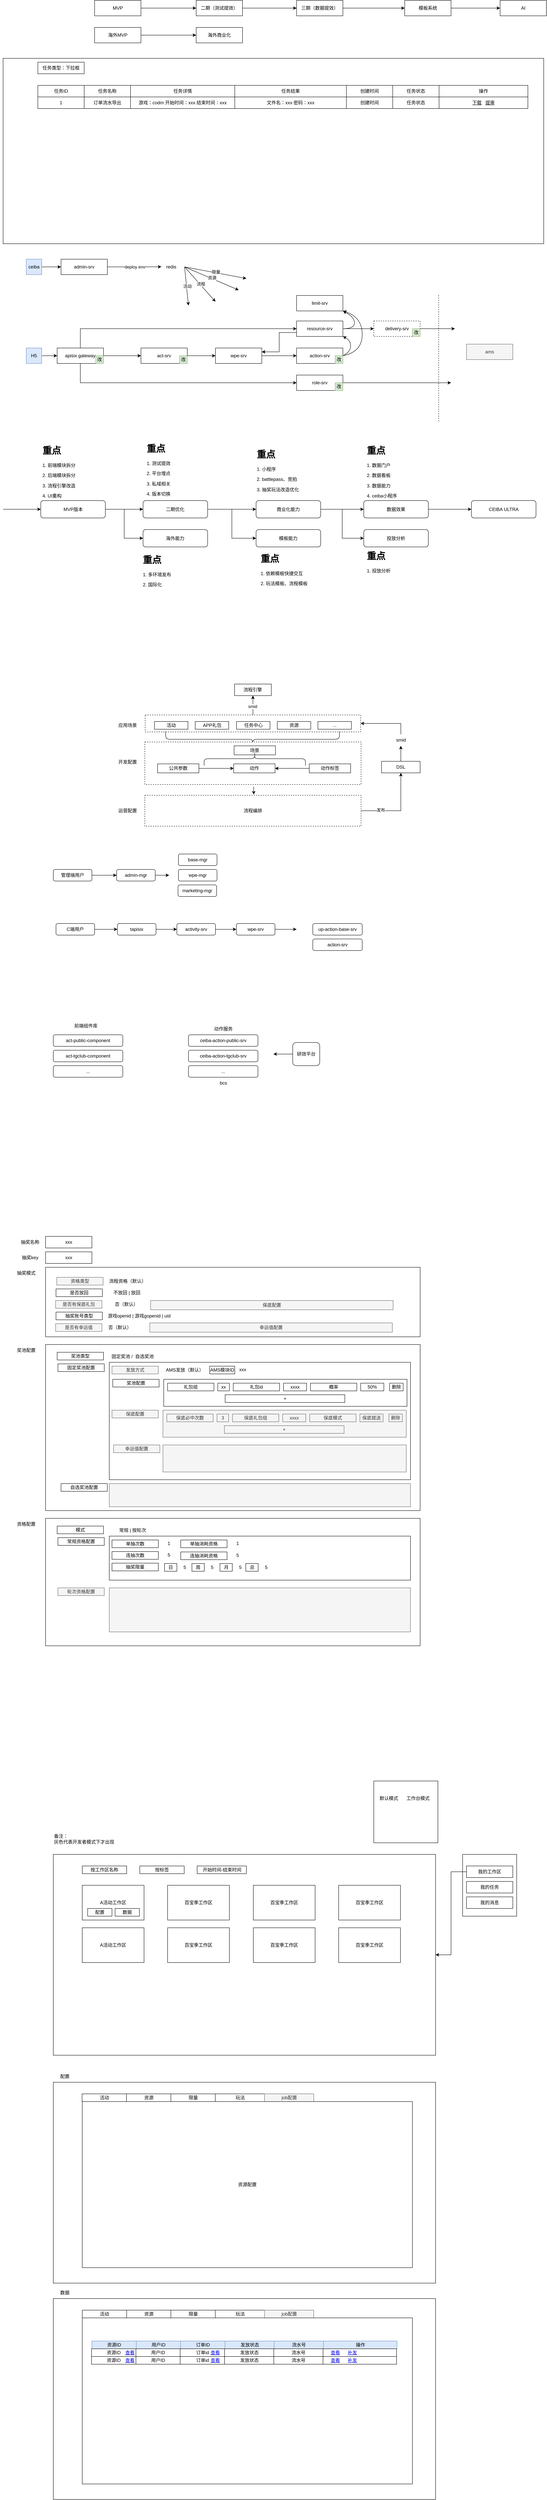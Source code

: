<mxfile version="24.7.6">
  <diagram name="第 1 页" id="ZgOi2Y39SkQLw-ujJerj">
    <mxGraphModel dx="2650" dy="-37" grid="1" gridSize="10" guides="1" tooltips="1" connect="1" arrows="1" fold="1" page="1" pageScale="1" pageWidth="827" pageHeight="1169" math="0" shadow="0">
      <root>
        <mxCell id="0" />
        <mxCell id="1" parent="0" />
        <mxCell id="717qAj1gempmEKdRWy29-5" value="" style="rounded=0;whiteSpace=wrap;html=1;" parent="1" vertex="1">
          <mxGeometry x="-540" y="5030" width="970" height="430" as="geometry" />
        </mxCell>
        <mxCell id="3KUTU8w4tKbYZ8TQ4dXh-48" style="edgeStyle=orthogonalEdgeStyle;rounded=0;orthogonalLoop=1;jettySize=auto;html=1;exitX=0.5;exitY=0;exitDx=0;exitDy=0;" parent="1" source="3KUTU8w4tKbYZ8TQ4dXh-47" target="3KUTU8w4tKbYZ8TQ4dXh-44" edge="1">
          <mxGeometry relative="1" as="geometry" />
        </mxCell>
        <mxCell id="3KUTU8w4tKbYZ8TQ4dXh-56" value="smid" style="edgeLabel;html=1;align=center;verticalAlign=middle;resizable=0;points=[];" parent="3KUTU8w4tKbYZ8TQ4dXh-48" vertex="1" connectable="0">
          <mxGeometry x="-0.105" y="3" relative="1" as="geometry">
            <mxPoint x="2" as="offset" />
          </mxGeometry>
        </mxCell>
        <mxCell id="3KUTU8w4tKbYZ8TQ4dXh-47" value="" style="rounded=0;whiteSpace=wrap;html=1;dashed=1;" parent="1" vertex="1">
          <mxGeometry x="-282" y="3400" width="558" height="44" as="geometry" />
        </mxCell>
        <mxCell id="Ghtx3EAqtWWajjNe9bTT-20" value="" style="rounded=0;whiteSpace=wrap;html=1;" parent="1" vertex="1">
          <mxGeometry x="-650" y="1700" width="1400" height="480" as="geometry" />
        </mxCell>
        <mxCell id="Ghtx3EAqtWWajjNe9bTT-14" style="edgeStyle=orthogonalEdgeStyle;rounded=0;orthogonalLoop=1;jettySize=auto;html=1;exitX=1;exitY=0.5;exitDx=0;exitDy=0;" parent="1" source="Ghtx3EAqtWWajjNe9bTT-1" target="Ghtx3EAqtWWajjNe9bTT-3" edge="1">
          <mxGeometry relative="1" as="geometry" />
        </mxCell>
        <mxCell id="Ghtx3EAqtWWajjNe9bTT-1" value="MVP" style="rounded=0;whiteSpace=wrap;html=1;" parent="1" vertex="1">
          <mxGeometry x="-413" y="1550" width="120" height="40" as="geometry" />
        </mxCell>
        <mxCell id="Ghtx3EAqtWWajjNe9bTT-13" style="edgeStyle=orthogonalEdgeStyle;rounded=0;orthogonalLoop=1;jettySize=auto;html=1;exitX=1;exitY=0.5;exitDx=0;exitDy=0;" parent="1" source="Ghtx3EAqtWWajjNe9bTT-2" target="Ghtx3EAqtWWajjNe9bTT-12" edge="1">
          <mxGeometry relative="1" as="geometry" />
        </mxCell>
        <mxCell id="Ghtx3EAqtWWajjNe9bTT-2" value="海外MVP" style="rounded=0;whiteSpace=wrap;html=1;" parent="1" vertex="1">
          <mxGeometry x="-413" y="1620" width="120" height="40" as="geometry" />
        </mxCell>
        <mxCell id="Ghtx3EAqtWWajjNe9bTT-8" style="edgeStyle=orthogonalEdgeStyle;rounded=0;orthogonalLoop=1;jettySize=auto;html=1;exitX=1;exitY=0.5;exitDx=0;exitDy=0;" parent="1" source="Ghtx3EAqtWWajjNe9bTT-3" target="Ghtx3EAqtWWajjNe9bTT-7" edge="1">
          <mxGeometry relative="1" as="geometry" />
        </mxCell>
        <mxCell id="Ghtx3EAqtWWajjNe9bTT-3" value="二期（测试提效）" style="rounded=0;whiteSpace=wrap;html=1;" parent="1" vertex="1">
          <mxGeometry x="-150" y="1550" width="120" height="40" as="geometry" />
        </mxCell>
        <mxCell id="Ghtx3EAqtWWajjNe9bTT-11" style="edgeStyle=orthogonalEdgeStyle;rounded=0;orthogonalLoop=1;jettySize=auto;html=1;exitX=1;exitY=0.5;exitDx=0;exitDy=0;" parent="1" source="Ghtx3EAqtWWajjNe9bTT-6" target="Ghtx3EAqtWWajjNe9bTT-10" edge="1">
          <mxGeometry relative="1" as="geometry" />
        </mxCell>
        <mxCell id="Ghtx3EAqtWWajjNe9bTT-6" value="模板系统" style="rounded=0;whiteSpace=wrap;html=1;" parent="1" vertex="1">
          <mxGeometry x="390" y="1550" width="120" height="40" as="geometry" />
        </mxCell>
        <mxCell id="Ghtx3EAqtWWajjNe9bTT-9" style="edgeStyle=orthogonalEdgeStyle;rounded=0;orthogonalLoop=1;jettySize=auto;html=1;exitX=1;exitY=0.5;exitDx=0;exitDy=0;" parent="1" source="Ghtx3EAqtWWajjNe9bTT-7" target="Ghtx3EAqtWWajjNe9bTT-6" edge="1">
          <mxGeometry relative="1" as="geometry" />
        </mxCell>
        <mxCell id="Ghtx3EAqtWWajjNe9bTT-7" value="三期（数据提效）" style="rounded=0;whiteSpace=wrap;html=1;" parent="1" vertex="1">
          <mxGeometry x="110" y="1550" width="120" height="40" as="geometry" />
        </mxCell>
        <mxCell id="Ghtx3EAqtWWajjNe9bTT-10" value="AI" style="rounded=0;whiteSpace=wrap;html=1;" parent="1" vertex="1">
          <mxGeometry x="637" y="1550" width="120" height="40" as="geometry" />
        </mxCell>
        <mxCell id="Ghtx3EAqtWWajjNe9bTT-12" value="海外商业化" style="rounded=0;whiteSpace=wrap;html=1;" parent="1" vertex="1">
          <mxGeometry x="-150" y="1620" width="120" height="40" as="geometry" />
        </mxCell>
        <mxCell id="Ghtx3EAqtWWajjNe9bTT-15" value="任务ID" style="rounded=0;whiteSpace=wrap;html=1;" parent="1" vertex="1">
          <mxGeometry x="-560" y="1770" width="120" height="30" as="geometry" />
        </mxCell>
        <mxCell id="Ghtx3EAqtWWajjNe9bTT-16" value="任务名称" style="rounded=0;whiteSpace=wrap;html=1;" parent="1" vertex="1">
          <mxGeometry x="-440" y="1770" width="120" height="30" as="geometry" />
        </mxCell>
        <mxCell id="Ghtx3EAqtWWajjNe9bTT-17" value="任务详情" style="rounded=0;whiteSpace=wrap;html=1;" parent="1" vertex="1">
          <mxGeometry x="-320" y="1770" width="270" height="30" as="geometry" />
        </mxCell>
        <mxCell id="Ghtx3EAqtWWajjNe9bTT-18" value="任务结果" style="rounded=0;whiteSpace=wrap;html=1;" parent="1" vertex="1">
          <mxGeometry x="-50" y="1770" width="289" height="30" as="geometry" />
        </mxCell>
        <mxCell id="Ghtx3EAqtWWajjNe9bTT-19" value="创建时间" style="rounded=0;whiteSpace=wrap;html=1;" parent="1" vertex="1">
          <mxGeometry x="239" y="1770" width="120" height="30" as="geometry" />
        </mxCell>
        <mxCell id="Ghtx3EAqtWWajjNe9bTT-21" value="任务状态" style="rounded=0;whiteSpace=wrap;html=1;" parent="1" vertex="1">
          <mxGeometry x="359" y="1770" width="120" height="30" as="geometry" />
        </mxCell>
        <mxCell id="Ghtx3EAqtWWajjNe9bTT-22" value="操作" style="rounded=0;whiteSpace=wrap;html=1;" parent="1" vertex="1">
          <mxGeometry x="479" y="1770" width="230" height="30" as="geometry" />
        </mxCell>
        <mxCell id="Ghtx3EAqtWWajjNe9bTT-39" value="1" style="rounded=0;whiteSpace=wrap;html=1;" parent="1" vertex="1">
          <mxGeometry x="-560" y="1800" width="120" height="30" as="geometry" />
        </mxCell>
        <mxCell id="Ghtx3EAqtWWajjNe9bTT-40" value="订单流水导出" style="rounded=0;whiteSpace=wrap;html=1;" parent="1" vertex="1">
          <mxGeometry x="-440" y="1800" width="120" height="30" as="geometry" />
        </mxCell>
        <mxCell id="Ghtx3EAqtWWajjNe9bTT-41" value="游戏：codm 开始时间：xxx 结束时间：xxx" style="rounded=0;whiteSpace=wrap;html=1;" parent="1" vertex="1">
          <mxGeometry x="-320" y="1800" width="270" height="30" as="geometry" />
        </mxCell>
        <mxCell id="Ghtx3EAqtWWajjNe9bTT-42" value="文件名：xxx 密码：xxx" style="rounded=0;whiteSpace=wrap;html=1;" parent="1" vertex="1">
          <mxGeometry x="-50" y="1800" width="289" height="30" as="geometry" />
        </mxCell>
        <mxCell id="Ghtx3EAqtWWajjNe9bTT-43" value="创建时间" style="rounded=0;whiteSpace=wrap;html=1;" parent="1" vertex="1">
          <mxGeometry x="239" y="1800" width="120" height="30" as="geometry" />
        </mxCell>
        <mxCell id="Ghtx3EAqtWWajjNe9bTT-44" value="任务状态" style="rounded=0;whiteSpace=wrap;html=1;" parent="1" vertex="1">
          <mxGeometry x="359" y="1800" width="120" height="30" as="geometry" />
        </mxCell>
        <mxCell id="Ghtx3EAqtWWajjNe9bTT-45" value="&lt;u&gt;下载&lt;/u&gt;&amp;nbsp; &amp;nbsp;&lt;u&gt;提审&lt;/u&gt;" style="rounded=0;whiteSpace=wrap;html=1;" parent="1" vertex="1">
          <mxGeometry x="479" y="1800" width="230" height="30" as="geometry" />
        </mxCell>
        <mxCell id="Ghtx3EAqtWWajjNe9bTT-46" value="任务类型：下拉框" style="rounded=0;whiteSpace=wrap;html=1;" parent="1" vertex="1">
          <mxGeometry x="-560" y="1710" width="120" height="30" as="geometry" />
        </mxCell>
        <mxCell id="Ghtx3EAqtWWajjNe9bTT-65" style="edgeStyle=orthogonalEdgeStyle;rounded=0;orthogonalLoop=1;jettySize=auto;html=1;exitX=1;exitY=0.5;exitDx=0;exitDy=0;" parent="1" source="Ghtx3EAqtWWajjNe9bTT-47" target="Ghtx3EAqtWWajjNe9bTT-48" edge="1">
          <mxGeometry relative="1" as="geometry" />
        </mxCell>
        <mxCell id="Ghtx3EAqtWWajjNe9bTT-66" style="edgeStyle=orthogonalEdgeStyle;rounded=0;orthogonalLoop=1;jettySize=auto;html=1;exitX=0.5;exitY=1;exitDx=0;exitDy=0;entryX=0;entryY=0.5;entryDx=0;entryDy=0;" parent="1" source="Ghtx3EAqtWWajjNe9bTT-47" target="Ghtx3EAqtWWajjNe9bTT-54" edge="1">
          <mxGeometry relative="1" as="geometry" />
        </mxCell>
        <mxCell id="Ghtx3EAqtWWajjNe9bTT-67" style="edgeStyle=orthogonalEdgeStyle;rounded=0;orthogonalLoop=1;jettySize=auto;html=1;exitX=0.5;exitY=0;exitDx=0;exitDy=0;entryX=0;entryY=0.5;entryDx=0;entryDy=0;" parent="1" source="Ghtx3EAqtWWajjNe9bTT-47" target="Ghtx3EAqtWWajjNe9bTT-52" edge="1">
          <mxGeometry relative="1" as="geometry" />
        </mxCell>
        <mxCell id="Ghtx3EAqtWWajjNe9bTT-47" value="apisix gateway" style="rounded=0;whiteSpace=wrap;html=1;" parent="1" vertex="1">
          <mxGeometry x="-510" y="2450" width="120" height="40" as="geometry" />
        </mxCell>
        <mxCell id="Ghtx3EAqtWWajjNe9bTT-73" style="edgeStyle=orthogonalEdgeStyle;rounded=0;orthogonalLoop=1;jettySize=auto;html=1;exitX=1;exitY=0.5;exitDx=0;exitDy=0;" parent="1" source="Ghtx3EAqtWWajjNe9bTT-48" target="Ghtx3EAqtWWajjNe9bTT-49" edge="1">
          <mxGeometry relative="1" as="geometry" />
        </mxCell>
        <mxCell id="Ghtx3EAqtWWajjNe9bTT-48" value="act-srv" style="rounded=0;whiteSpace=wrap;html=1;" parent="1" vertex="1">
          <mxGeometry x="-293" y="2450" width="120" height="40" as="geometry" />
        </mxCell>
        <mxCell id="Ghtx3EAqtWWajjNe9bTT-64" style="edgeStyle=orthogonalEdgeStyle;rounded=0;orthogonalLoop=1;jettySize=auto;html=1;exitX=1;exitY=0.5;exitDx=0;exitDy=0;" parent="1" source="Ghtx3EAqtWWajjNe9bTT-49" target="Ghtx3EAqtWWajjNe9bTT-51" edge="1">
          <mxGeometry relative="1" as="geometry" />
        </mxCell>
        <mxCell id="Ghtx3EAqtWWajjNe9bTT-49" value="wpe-srv" style="rounded=0;whiteSpace=wrap;html=1;" parent="1" vertex="1">
          <mxGeometry x="-100" y="2450" width="120" height="40" as="geometry" />
        </mxCell>
        <mxCell id="Ghtx3EAqtWWajjNe9bTT-51" value="action-srv" style="rounded=0;whiteSpace=wrap;html=1;" parent="1" vertex="1">
          <mxGeometry x="110" y="2450" width="120" height="40" as="geometry" />
        </mxCell>
        <mxCell id="Ghtx3EAqtWWajjNe9bTT-74" style="edgeStyle=orthogonalEdgeStyle;rounded=0;orthogonalLoop=1;jettySize=auto;html=1;exitX=1;exitY=0.5;exitDx=0;exitDy=0;" parent="1" source="Ghtx3EAqtWWajjNe9bTT-52" target="Ghtx3EAqtWWajjNe9bTT-55" edge="1">
          <mxGeometry relative="1" as="geometry" />
        </mxCell>
        <mxCell id="Ghtx3EAqtWWajjNe9bTT-75" style="edgeStyle=orthogonalEdgeStyle;rounded=0;orthogonalLoop=1;jettySize=auto;html=1;exitX=0;exitY=0.5;exitDx=0;exitDy=0;entryX=1;entryY=0.25;entryDx=0;entryDy=0;" parent="1" source="Ghtx3EAqtWWajjNe9bTT-52" target="Ghtx3EAqtWWajjNe9bTT-49" edge="1">
          <mxGeometry relative="1" as="geometry">
            <Array as="points">
              <mxPoint x="110" y="2410" />
              <mxPoint x="65" y="2410" />
              <mxPoint x="65" y="2460" />
            </Array>
          </mxGeometry>
        </mxCell>
        <mxCell id="Ghtx3EAqtWWajjNe9bTT-53" value="limit-srv" style="rounded=0;whiteSpace=wrap;html=1;" parent="1" vertex="1">
          <mxGeometry x="110" y="2314" width="120" height="40" as="geometry" />
        </mxCell>
        <mxCell id="Ghtx3EAqtWWajjNe9bTT-52" value="resource-srv" style="rounded=0;whiteSpace=wrap;html=1;" parent="1" vertex="1">
          <mxGeometry x="110" y="2380" width="120" height="40" as="geometry" />
        </mxCell>
        <mxCell id="Ghtx3EAqtWWajjNe9bTT-57" style="edgeStyle=orthogonalEdgeStyle;rounded=0;orthogonalLoop=1;jettySize=auto;html=1;exitX=1;exitY=0.5;exitDx=0;exitDy=0;" parent="1" source="Ghtx3EAqtWWajjNe9bTT-54" edge="1">
          <mxGeometry relative="1" as="geometry">
            <mxPoint x="510" y="2540" as="targetPoint" />
          </mxGeometry>
        </mxCell>
        <mxCell id="Ghtx3EAqtWWajjNe9bTT-54" value="role-srv" style="rounded=0;whiteSpace=wrap;html=1;" parent="1" vertex="1">
          <mxGeometry x="110" y="2520" width="120" height="40" as="geometry" />
        </mxCell>
        <mxCell id="Ghtx3EAqtWWajjNe9bTT-58" style="edgeStyle=orthogonalEdgeStyle;rounded=0;orthogonalLoop=1;jettySize=auto;html=1;exitX=1;exitY=0.5;exitDx=0;exitDy=0;" parent="1" source="Ghtx3EAqtWWajjNe9bTT-55" edge="1">
          <mxGeometry relative="1" as="geometry">
            <mxPoint x="520" y="2400" as="targetPoint" />
          </mxGeometry>
        </mxCell>
        <mxCell id="Ghtx3EAqtWWajjNe9bTT-55" value="delivery-srv" style="rounded=0;whiteSpace=wrap;html=1;dashed=1;" parent="1" vertex="1">
          <mxGeometry x="310" y="2380" width="120" height="40" as="geometry" />
        </mxCell>
        <mxCell id="Ghtx3EAqtWWajjNe9bTT-62" value="ams" style="rounded=0;whiteSpace=wrap;html=1;fillColor=#f5f5f5;fontColor=#333333;strokeColor=#666666;" parent="1" vertex="1">
          <mxGeometry x="550" y="2440" width="120" height="40" as="geometry" />
        </mxCell>
        <mxCell id="Ghtx3EAqtWWajjNe9bTT-63" value="" style="endArrow=none;dashed=1;html=1;rounded=0;" parent="1" edge="1">
          <mxGeometry width="50" height="50" relative="1" as="geometry">
            <mxPoint x="478" y="2640" as="sourcePoint" />
            <mxPoint x="478" y="2310" as="targetPoint" />
          </mxGeometry>
        </mxCell>
        <mxCell id="Ghtx3EAqtWWajjNe9bTT-68" value="" style="curved=1;endArrow=classic;html=1;rounded=0;exitX=1;exitY=0.5;exitDx=0;exitDy=0;entryX=1;entryY=1;entryDx=0;entryDy=0;" parent="1" source="Ghtx3EAqtWWajjNe9bTT-51" target="Ghtx3EAqtWWajjNe9bTT-53" edge="1">
          <mxGeometry width="50" height="50" relative="1" as="geometry">
            <mxPoint y="2320" as="sourcePoint" />
            <mxPoint x="50" y="2270" as="targetPoint" />
            <Array as="points">
              <mxPoint x="280" y="2460" />
              <mxPoint x="280" y="2370" />
            </Array>
          </mxGeometry>
        </mxCell>
        <mxCell id="Ghtx3EAqtWWajjNe9bTT-70" value="" style="curved=1;endArrow=classic;html=1;rounded=0;exitX=1;exitY=0.5;exitDx=0;exitDy=0;entryX=1;entryY=1;entryDx=0;entryDy=0;" parent="1" source="Ghtx3EAqtWWajjNe9bTT-52" target="Ghtx3EAqtWWajjNe9bTT-53" edge="1">
          <mxGeometry width="50" height="50" relative="1" as="geometry">
            <mxPoint x="240" y="2480" as="sourcePoint" />
            <mxPoint x="240" y="2364" as="targetPoint" />
            <Array as="points">
              <mxPoint x="260" y="2400" />
              <mxPoint x="260" y="2370" />
            </Array>
          </mxGeometry>
        </mxCell>
        <mxCell id="Ghtx3EAqtWWajjNe9bTT-72" value="" style="curved=1;endArrow=classic;html=1;rounded=0;exitX=1;exitY=0.5;exitDx=0;exitDy=0;entryX=1;entryY=1;entryDx=0;entryDy=0;" parent="1" source="Ghtx3EAqtWWajjNe9bTT-51" edge="1">
          <mxGeometry width="50" height="50" relative="1" as="geometry">
            <mxPoint x="230" y="2466" as="sourcePoint" />
            <mxPoint x="230" y="2420" as="targetPoint" />
            <Array as="points">
              <mxPoint x="250" y="2460" />
              <mxPoint x="250" y="2430" />
            </Array>
          </mxGeometry>
        </mxCell>
        <mxCell id="Ghtx3EAqtWWajjNe9bTT-77" style="edgeStyle=orthogonalEdgeStyle;rounded=0;orthogonalLoop=1;jettySize=auto;html=1;exitX=1;exitY=0.5;exitDx=0;exitDy=0;" parent="1" source="Ghtx3EAqtWWajjNe9bTT-76" target="Ghtx3EAqtWWajjNe9bTT-47" edge="1">
          <mxGeometry relative="1" as="geometry" />
        </mxCell>
        <mxCell id="Ghtx3EAqtWWajjNe9bTT-76" value="H5" style="rounded=0;whiteSpace=wrap;html=1;fillColor=#dae8fc;strokeColor=#6c8ebf;" parent="1" vertex="1">
          <mxGeometry x="-590" y="2450" width="40" height="40" as="geometry" />
        </mxCell>
        <mxCell id="Ghtx3EAqtWWajjNe9bTT-81" style="edgeStyle=orthogonalEdgeStyle;rounded=0;orthogonalLoop=1;jettySize=auto;html=1;exitX=1;exitY=0.5;exitDx=0;exitDy=0;" parent="1" source="Ghtx3EAqtWWajjNe9bTT-78" edge="1">
          <mxGeometry relative="1" as="geometry">
            <mxPoint x="-240.0" y="2239.69" as="targetPoint" />
          </mxGeometry>
        </mxCell>
        <mxCell id="Ghtx3EAqtWWajjNe9bTT-82" value="deploy env" style="edgeLabel;html=1;align=center;verticalAlign=middle;resizable=0;points=[];" parent="Ghtx3EAqtWWajjNe9bTT-81" vertex="1" connectable="0">
          <mxGeometry x="-0.091" y="-1" relative="1" as="geometry">
            <mxPoint x="7" y="-1" as="offset" />
          </mxGeometry>
        </mxCell>
        <mxCell id="Ghtx3EAqtWWajjNe9bTT-78" value="admin-srv" style="rounded=0;whiteSpace=wrap;html=1;" parent="1" vertex="1">
          <mxGeometry x="-500" y="2220" width="120" height="40" as="geometry" />
        </mxCell>
        <mxCell id="Ghtx3EAqtWWajjNe9bTT-80" style="edgeStyle=orthogonalEdgeStyle;rounded=0;orthogonalLoop=1;jettySize=auto;html=1;exitX=1;exitY=0.5;exitDx=0;exitDy=0;" parent="1" source="Ghtx3EAqtWWajjNe9bTT-79" target="Ghtx3EAqtWWajjNe9bTT-78" edge="1">
          <mxGeometry relative="1" as="geometry" />
        </mxCell>
        <mxCell id="Ghtx3EAqtWWajjNe9bTT-79" value="ceiba" style="rounded=0;whiteSpace=wrap;html=1;fillColor=#dae8fc;strokeColor=#6c8ebf;" parent="1" vertex="1">
          <mxGeometry x="-590" y="2220" width="40" height="40" as="geometry" />
        </mxCell>
        <mxCell id="Ghtx3EAqtWWajjNe9bTT-83" value="redis" style="text;html=1;align=center;verticalAlign=middle;resizable=0;points=[];autosize=1;strokeColor=none;fillColor=none;" parent="1" vertex="1">
          <mxGeometry x="-240" y="2225" width="50" height="30" as="geometry" />
        </mxCell>
        <mxCell id="Ghtx3EAqtWWajjNe9bTT-84" value="" style="endArrow=classic;html=1;rounded=0;" parent="1" edge="1">
          <mxGeometry width="50" height="50" relative="1" as="geometry">
            <mxPoint x="-180" y="2240" as="sourcePoint" />
            <mxPoint x="-20" y="2270" as="targetPoint" />
          </mxGeometry>
        </mxCell>
        <mxCell id="Ghtx3EAqtWWajjNe9bTT-85" value="限量" style="edgeLabel;html=1;align=center;verticalAlign=middle;resizable=0;points=[];" parent="Ghtx3EAqtWWajjNe9bTT-84" vertex="1" connectable="0">
          <mxGeometry x="-0.001" y="2" relative="1" as="geometry">
            <mxPoint as="offset" />
          </mxGeometry>
        </mxCell>
        <mxCell id="Ghtx3EAqtWWajjNe9bTT-86" value="" style="endArrow=classic;html=1;rounded=0;" parent="1" edge="1">
          <mxGeometry width="50" height="50" relative="1" as="geometry">
            <mxPoint x="-180" y="2240" as="sourcePoint" />
            <mxPoint x="-40" y="2300" as="targetPoint" />
          </mxGeometry>
        </mxCell>
        <mxCell id="Ghtx3EAqtWWajjNe9bTT-87" value="资源" style="edgeLabel;html=1;align=center;verticalAlign=middle;resizable=0;points=[];" parent="Ghtx3EAqtWWajjNe9bTT-86" vertex="1" connectable="0">
          <mxGeometry x="-0.001" y="2" relative="1" as="geometry">
            <mxPoint as="offset" />
          </mxGeometry>
        </mxCell>
        <mxCell id="Ghtx3EAqtWWajjNe9bTT-89" value="" style="endArrow=classic;html=1;rounded=0;" parent="1" edge="1">
          <mxGeometry width="50" height="50" relative="1" as="geometry">
            <mxPoint x="-180" y="2240" as="sourcePoint" />
            <mxPoint x="-100" y="2330" as="targetPoint" />
          </mxGeometry>
        </mxCell>
        <mxCell id="Ghtx3EAqtWWajjNe9bTT-90" value="流程" style="edgeLabel;html=1;align=center;verticalAlign=middle;resizable=0;points=[];" parent="Ghtx3EAqtWWajjNe9bTT-89" vertex="1" connectable="0">
          <mxGeometry x="-0.001" y="2" relative="1" as="geometry">
            <mxPoint as="offset" />
          </mxGeometry>
        </mxCell>
        <mxCell id="Ghtx3EAqtWWajjNe9bTT-94" value="" style="endArrow=classic;html=1;rounded=0;" parent="1" edge="1">
          <mxGeometry width="50" height="50" relative="1" as="geometry">
            <mxPoint x="-180" y="2240" as="sourcePoint" />
            <mxPoint x="-170" y="2340" as="targetPoint" />
          </mxGeometry>
        </mxCell>
        <mxCell id="Ghtx3EAqtWWajjNe9bTT-95" value="活动" style="edgeLabel;html=1;align=center;verticalAlign=middle;resizable=0;points=[];" parent="Ghtx3EAqtWWajjNe9bTT-94" vertex="1" connectable="0">
          <mxGeometry x="-0.001" y="2" relative="1" as="geometry">
            <mxPoint as="offset" />
          </mxGeometry>
        </mxCell>
        <mxCell id="Ghtx3EAqtWWajjNe9bTT-114" value="" style="group" parent="1" vertex="1" connectable="0">
          <mxGeometry x="-650" y="2845" width="1380" height="120" as="geometry" />
        </mxCell>
        <mxCell id="Ghtx3EAqtWWajjNe9bTT-115" value="MVP版本" style="rounded=1;whiteSpace=wrap;html=1;" parent="Ghtx3EAqtWWajjNe9bTT-114" vertex="1">
          <mxGeometry x="97.576" width="167.273" height="45" as="geometry" />
        </mxCell>
        <mxCell id="Ghtx3EAqtWWajjNe9bTT-116" value="二期优化" style="rounded=1;whiteSpace=wrap;html=1;" parent="Ghtx3EAqtWWajjNe9bTT-114" vertex="1">
          <mxGeometry x="362.424" width="167.273" height="45" as="geometry" />
        </mxCell>
        <mxCell id="Ghtx3EAqtWWajjNe9bTT-117" style="edgeStyle=orthogonalEdgeStyle;rounded=0;orthogonalLoop=1;jettySize=auto;html=1;exitX=1;exitY=0.5;exitDx=0;exitDy=0;" parent="Ghtx3EAqtWWajjNe9bTT-114" source="Ghtx3EAqtWWajjNe9bTT-115" target="Ghtx3EAqtWWajjNe9bTT-116" edge="1">
          <mxGeometry relative="1" as="geometry" />
        </mxCell>
        <mxCell id="Ghtx3EAqtWWajjNe9bTT-118" value="海外能力" style="rounded=1;whiteSpace=wrap;html=1;" parent="Ghtx3EAqtWWajjNe9bTT-114" vertex="1">
          <mxGeometry x="362.424" y="75" width="167.273" height="45" as="geometry" />
        </mxCell>
        <mxCell id="Ghtx3EAqtWWajjNe9bTT-119" style="edgeStyle=orthogonalEdgeStyle;rounded=0;orthogonalLoop=1;jettySize=auto;html=1;exitX=1;exitY=0.5;exitDx=0;exitDy=0;entryX=0;entryY=0.5;entryDx=0;entryDy=0;" parent="Ghtx3EAqtWWajjNe9bTT-114" source="Ghtx3EAqtWWajjNe9bTT-115" target="Ghtx3EAqtWWajjNe9bTT-118" edge="1">
          <mxGeometry relative="1" as="geometry" />
        </mxCell>
        <mxCell id="Ghtx3EAqtWWajjNe9bTT-120" value="商业化能力" style="rounded=1;whiteSpace=wrap;html=1;" parent="Ghtx3EAqtWWajjNe9bTT-114" vertex="1">
          <mxGeometry x="655.152" width="167.273" height="45" as="geometry" />
        </mxCell>
        <mxCell id="Ghtx3EAqtWWajjNe9bTT-121" style="edgeStyle=orthogonalEdgeStyle;rounded=0;orthogonalLoop=1;jettySize=auto;html=1;exitX=1;exitY=0.5;exitDx=0;exitDy=0;" parent="Ghtx3EAqtWWajjNe9bTT-114" source="Ghtx3EAqtWWajjNe9bTT-116" target="Ghtx3EAqtWWajjNe9bTT-120" edge="1">
          <mxGeometry relative="1" as="geometry" />
        </mxCell>
        <mxCell id="Ghtx3EAqtWWajjNe9bTT-122" value="模板能力" style="rounded=1;whiteSpace=wrap;html=1;" parent="Ghtx3EAqtWWajjNe9bTT-114" vertex="1">
          <mxGeometry x="655.152" y="75" width="167.273" height="45" as="geometry" />
        </mxCell>
        <mxCell id="Ghtx3EAqtWWajjNe9bTT-123" style="edgeStyle=orthogonalEdgeStyle;rounded=0;orthogonalLoop=1;jettySize=auto;html=1;exitX=1;exitY=0.5;exitDx=0;exitDy=0;entryX=0;entryY=0.5;entryDx=0;entryDy=0;" parent="Ghtx3EAqtWWajjNe9bTT-114" source="Ghtx3EAqtWWajjNe9bTT-116" target="Ghtx3EAqtWWajjNe9bTT-122" edge="1">
          <mxGeometry relative="1" as="geometry" />
        </mxCell>
        <mxCell id="Ghtx3EAqtWWajjNe9bTT-124" value="数据效果" style="rounded=1;whiteSpace=wrap;html=1;" parent="Ghtx3EAqtWWajjNe9bTT-114" vertex="1">
          <mxGeometry x="933.939" width="167.273" height="45" as="geometry" />
        </mxCell>
        <mxCell id="Ghtx3EAqtWWajjNe9bTT-125" style="edgeStyle=orthogonalEdgeStyle;rounded=0;orthogonalLoop=1;jettySize=auto;html=1;exitX=1;exitY=0.5;exitDx=0;exitDy=0;" parent="Ghtx3EAqtWWajjNe9bTT-114" source="Ghtx3EAqtWWajjNe9bTT-120" target="Ghtx3EAqtWWajjNe9bTT-124" edge="1">
          <mxGeometry relative="1" as="geometry" />
        </mxCell>
        <mxCell id="Ghtx3EAqtWWajjNe9bTT-126" value="投放分析" style="rounded=1;whiteSpace=wrap;html=1;" parent="Ghtx3EAqtWWajjNe9bTT-114" vertex="1">
          <mxGeometry x="933.939" y="75" width="167.273" height="45" as="geometry" />
        </mxCell>
        <mxCell id="Ghtx3EAqtWWajjNe9bTT-127" style="edgeStyle=orthogonalEdgeStyle;rounded=0;orthogonalLoop=1;jettySize=auto;html=1;exitX=1;exitY=0.5;exitDx=0;exitDy=0;entryX=0;entryY=0.5;entryDx=0;entryDy=0;" parent="Ghtx3EAqtWWajjNe9bTT-114" source="Ghtx3EAqtWWajjNe9bTT-120" target="Ghtx3EAqtWWajjNe9bTT-126" edge="1">
          <mxGeometry relative="1" as="geometry" />
        </mxCell>
        <mxCell id="Ghtx3EAqtWWajjNe9bTT-128" value="CEIBA ULTRA" style="rounded=1;whiteSpace=wrap;html=1;" parent="Ghtx3EAqtWWajjNe9bTT-114" vertex="1">
          <mxGeometry x="1212.727" width="167.273" height="45" as="geometry" />
        </mxCell>
        <mxCell id="Ghtx3EAqtWWajjNe9bTT-129" style="edgeStyle=orthogonalEdgeStyle;rounded=0;orthogonalLoop=1;jettySize=auto;html=1;exitX=1;exitY=0.5;exitDx=0;exitDy=0;entryX=0;entryY=0.5;entryDx=0;entryDy=0;" parent="Ghtx3EAqtWWajjNe9bTT-114" source="Ghtx3EAqtWWajjNe9bTT-124" target="Ghtx3EAqtWWajjNe9bTT-128" edge="1">
          <mxGeometry relative="1" as="geometry">
            <mxPoint x="1240.606" y="22.034" as="targetPoint" />
          </mxGeometry>
        </mxCell>
        <mxCell id="Ghtx3EAqtWWajjNe9bTT-130" value="" style="endArrow=classic;html=1;rounded=0;entryX=0;entryY=0.5;entryDx=0;entryDy=0;" parent="Ghtx3EAqtWWajjNe9bTT-114" target="Ghtx3EAqtWWajjNe9bTT-115" edge="1">
          <mxGeometry width="50" height="50" relative="1" as="geometry">
            <mxPoint y="22.5" as="sourcePoint" />
            <mxPoint x="83.636" as="targetPoint" />
          </mxGeometry>
        </mxCell>
        <mxCell id="Ghtx3EAqtWWajjNe9bTT-131" value="&lt;h1 style=&quot;margin-top: 0px;&quot;&gt;重点&lt;/h1&gt;&lt;p&gt;1. 小程序&lt;/p&gt;&lt;p&gt;2. battlepass、竞拍&lt;/p&gt;&lt;p&gt;3. 抽奖玩法改造优化&lt;/p&gt;" style="text;html=1;whiteSpace=wrap;overflow=hidden;rounded=0;" parent="1" vertex="1">
          <mxGeometry x="4.5" y="2705" width="180" height="120" as="geometry" />
        </mxCell>
        <mxCell id="Ghtx3EAqtWWajjNe9bTT-132" value="&lt;h1 style=&quot;margin-top: 0px;&quot;&gt;重点&lt;/h1&gt;&lt;p&gt;1. 测试提效&lt;/p&gt;&lt;p&gt;&lt;span style=&quot;background-color: initial;&quot;&gt;2. 平台埋点&lt;/span&gt;&lt;/p&gt;&lt;p&gt;3. 私域相关&lt;/p&gt;&lt;p&gt;4. 版本切换&lt;/p&gt;" style="text;html=1;whiteSpace=wrap;overflow=hidden;rounded=0;" parent="1" vertex="1">
          <mxGeometry x="-280" y="2690" width="180" height="160" as="geometry" />
        </mxCell>
        <mxCell id="Ghtx3EAqtWWajjNe9bTT-133" value="&lt;h1 style=&quot;margin-top: 0px;&quot;&gt;重点&lt;/h1&gt;&lt;p&gt;1. 多环境发布&lt;/p&gt;&lt;p&gt;&lt;span style=&quot;background-color: initial;&quot;&gt;2. 国际化&lt;/span&gt;&lt;/p&gt;" style="text;html=1;whiteSpace=wrap;overflow=hidden;rounded=0;" parent="1" vertex="1">
          <mxGeometry x="-290" y="2978" width="180" height="120" as="geometry" />
        </mxCell>
        <mxCell id="Ghtx3EAqtWWajjNe9bTT-134" value="&lt;h1 style=&quot;margin-top: 0px;&quot;&gt;重点&lt;/h1&gt;&lt;p&gt;1. 前端模块拆分&lt;/p&gt;&lt;p&gt;&lt;span style=&quot;background-color: initial;&quot;&gt;2. 后端模块拆分&lt;/span&gt;&lt;/p&gt;&lt;p&gt;3. 流程引擎改造&lt;/p&gt;&lt;p&gt;4. UI重构&lt;/p&gt;" style="text;html=1;whiteSpace=wrap;overflow=hidden;rounded=0;spacing=2;" parent="1" vertex="1">
          <mxGeometry x="-550" y="2695" width="180" height="150" as="geometry" />
        </mxCell>
        <mxCell id="Ghtx3EAqtWWajjNe9bTT-135" value="&lt;h1 style=&quot;margin-top: 0px;&quot;&gt;重点&lt;/h1&gt;&lt;p&gt;1. 依赖模板快捷交互&lt;/p&gt;&lt;p&gt;&lt;span style=&quot;background-color: initial;&quot;&gt;2. 玩法模板、&lt;/span&gt;&lt;span style=&quot;background-color: initial;&quot;&gt;流程模板&lt;/span&gt;&lt;/p&gt;" style="text;html=1;whiteSpace=wrap;overflow=hidden;rounded=0;spacing=2;" parent="1" vertex="1">
          <mxGeometry x="15" y="2975" width="180" height="115" as="geometry" />
        </mxCell>
        <mxCell id="Ghtx3EAqtWWajjNe9bTT-136" value="&lt;h1 style=&quot;margin-top: 0px;&quot;&gt;重点&lt;/h1&gt;&lt;p&gt;1. 数据门户&lt;/p&gt;&lt;p&gt;&lt;span style=&quot;background-color: initial;&quot;&gt;2. 数据看板&lt;/span&gt;&lt;/p&gt;&lt;p&gt;3. 数据能力&lt;/p&gt;&lt;p&gt;4. ceiba小程序&lt;/p&gt;" style="text;html=1;whiteSpace=wrap;overflow=hidden;rounded=0;spacing=2;" parent="1" vertex="1">
          <mxGeometry x="290" y="2695" width="180" height="150" as="geometry" />
        </mxCell>
        <mxCell id="Ghtx3EAqtWWajjNe9bTT-137" value="&lt;h1 style=&quot;margin-top: 0px;&quot;&gt;重点&lt;/h1&gt;&lt;p&gt;1. 投放分析&lt;/p&gt;" style="text;html=1;whiteSpace=wrap;overflow=hidden;rounded=0;spacing=2;" parent="1" vertex="1">
          <mxGeometry x="290" y="2968" width="180" height="82" as="geometry" />
        </mxCell>
        <mxCell id="Ghtx3EAqtWWajjNe9bTT-138" value="改" style="rounded=0;whiteSpace=wrap;html=1;fillColor=#d5e8d4;strokeColor=#82b366;" parent="1" vertex="1">
          <mxGeometry x="-193" y="2470" width="20" height="20" as="geometry" />
        </mxCell>
        <mxCell id="Ghtx3EAqtWWajjNe9bTT-139" value="改" style="rounded=0;whiteSpace=wrap;html=1;fillColor=#d5e8d4;strokeColor=#82b366;" parent="1" vertex="1">
          <mxGeometry x="210" y="2540" width="20" height="20" as="geometry" />
        </mxCell>
        <mxCell id="Ghtx3EAqtWWajjNe9bTT-140" value="改" style="rounded=0;whiteSpace=wrap;html=1;fillColor=#d5e8d4;strokeColor=#82b366;" parent="1" vertex="1">
          <mxGeometry x="210" y="2470" width="20" height="20" as="geometry" />
        </mxCell>
        <mxCell id="Ghtx3EAqtWWajjNe9bTT-141" value="改" style="rounded=0;whiteSpace=wrap;html=1;fillColor=#d5e8d4;strokeColor=#82b366;" parent="1" vertex="1">
          <mxGeometry x="410" y="2400" width="20" height="20" as="geometry" />
        </mxCell>
        <mxCell id="Ghtx3EAqtWWajjNe9bTT-142" value="改" style="rounded=0;whiteSpace=wrap;html=1;fillColor=#d5e8d4;strokeColor=#82b366;" parent="1" vertex="1">
          <mxGeometry x="-410" y="2470" width="20" height="20" as="geometry" />
        </mxCell>
        <mxCell id="3KUTU8w4tKbYZ8TQ4dXh-25" style="edgeStyle=orthogonalEdgeStyle;rounded=0;orthogonalLoop=1;jettySize=auto;html=1;exitX=0.5;exitY=0;exitDx=0;exitDy=0;" parent="1" source="3KUTU8w4tKbYZ8TQ4dXh-6" target="3KUTU8w4tKbYZ8TQ4dXh-20" edge="1">
          <mxGeometry relative="1" as="geometry" />
        </mxCell>
        <mxCell id="3KUTU8w4tKbYZ8TQ4dXh-6" value="DSL" style="rounded=0;whiteSpace=wrap;html=1;" parent="1" vertex="1">
          <mxGeometry x="330" y="3520" width="100" height="30" as="geometry" />
        </mxCell>
        <mxCell id="3KUTU8w4tKbYZ8TQ4dXh-7" value="流程编排" style="rounded=0;whiteSpace=wrap;html=1;dashed=1;" parent="1" vertex="1">
          <mxGeometry x="-283" y="3608" width="560" height="80" as="geometry" />
        </mxCell>
        <mxCell id="3KUTU8w4tKbYZ8TQ4dXh-50" style="edgeStyle=orthogonalEdgeStyle;rounded=0;orthogonalLoop=1;jettySize=auto;html=1;entryX=1;entryY=0.5;entryDx=0;entryDy=0;" parent="1" source="3KUTU8w4tKbYZ8TQ4dXh-20" target="3KUTU8w4tKbYZ8TQ4dXh-47" edge="1">
          <mxGeometry relative="1" as="geometry">
            <Array as="points">
              <mxPoint x="380" y="3422" />
            </Array>
          </mxGeometry>
        </mxCell>
        <mxCell id="3KUTU8w4tKbYZ8TQ4dXh-20" value="smid" style="text;html=1;align=center;verticalAlign=middle;resizable=0;points=[];autosize=1;strokeColor=none;fillColor=none;" parent="1" vertex="1">
          <mxGeometry x="355" y="3450" width="50" height="30" as="geometry" />
        </mxCell>
        <mxCell id="3KUTU8w4tKbYZ8TQ4dXh-23" style="edgeStyle=orthogonalEdgeStyle;rounded=0;orthogonalLoop=1;jettySize=auto;html=1;exitX=1;exitY=0.5;exitDx=0;exitDy=0;entryX=0.5;entryY=1;entryDx=0;entryDy=0;entryPerimeter=0;" parent="1" source="3KUTU8w4tKbYZ8TQ4dXh-7" target="3KUTU8w4tKbYZ8TQ4dXh-6" edge="1">
          <mxGeometry relative="1" as="geometry" />
        </mxCell>
        <mxCell id="3KUTU8w4tKbYZ8TQ4dXh-24" value="发布" style="edgeLabel;html=1;align=center;verticalAlign=middle;resizable=0;points=[];" parent="3KUTU8w4tKbYZ8TQ4dXh-23" vertex="1" connectable="0">
          <mxGeometry x="-0.332" y="2" relative="1" as="geometry">
            <mxPoint x="-16" as="offset" />
          </mxGeometry>
        </mxCell>
        <mxCell id="3KUTU8w4tKbYZ8TQ4dXh-42" value="" style="group" parent="1" vertex="1" connectable="0">
          <mxGeometry x="-258" y="3417" width="510" height="20" as="geometry" />
        </mxCell>
        <mxCell id="3KUTU8w4tKbYZ8TQ4dXh-26" value="活动" style="rounded=0;whiteSpace=wrap;html=1;" parent="3KUTU8w4tKbYZ8TQ4dXh-42" vertex="1">
          <mxGeometry width="86.735" height="20" as="geometry" />
        </mxCell>
        <mxCell id="3KUTU8w4tKbYZ8TQ4dXh-27" value="APP礼包" style="rounded=0;whiteSpace=wrap;html=1;" parent="3KUTU8w4tKbYZ8TQ4dXh-42" vertex="1">
          <mxGeometry x="105.527" width="86.735" height="20" as="geometry" />
        </mxCell>
        <mxCell id="3KUTU8w4tKbYZ8TQ4dXh-28" value="任务中心" style="rounded=0;whiteSpace=wrap;html=1;" parent="3KUTU8w4tKbYZ8TQ4dXh-42" vertex="1">
          <mxGeometry x="212.5" width="86.735" height="20" as="geometry" />
        </mxCell>
        <mxCell id="3KUTU8w4tKbYZ8TQ4dXh-29" value="资源" style="rounded=0;whiteSpace=wrap;html=1;" parent="3KUTU8w4tKbYZ8TQ4dXh-42" vertex="1">
          <mxGeometry x="318.027" width="86.735" height="20" as="geometry" />
        </mxCell>
        <mxCell id="3KUTU8w4tKbYZ8TQ4dXh-41" value="..." style="rounded=0;whiteSpace=wrap;html=1;" parent="3KUTU8w4tKbYZ8TQ4dXh-42" vertex="1">
          <mxGeometry x="423.265" width="86.735" height="20" as="geometry" />
        </mxCell>
        <mxCell id="3KUTU8w4tKbYZ8TQ4dXh-43" value="" style="shape=curlyBracket;whiteSpace=wrap;html=1;rounded=1;flipH=1;labelPosition=right;verticalLabelPosition=middle;align=left;verticalAlign=middle;rotation=90;" parent="1" vertex="1">
          <mxGeometry x="-24" y="3238" width="40" height="450" as="geometry" />
        </mxCell>
        <mxCell id="3KUTU8w4tKbYZ8TQ4dXh-44" value="流程引擎" style="rounded=0;whiteSpace=wrap;html=1;" parent="1" vertex="1">
          <mxGeometry x="-50.617" y="3320" width="95.238" height="30" as="geometry" />
        </mxCell>
        <mxCell id="3KUTU8w4tKbYZ8TQ4dXh-49" value="应用场景" style="text;html=1;align=center;verticalAlign=middle;resizable=0;points=[];autosize=1;strokeColor=none;fillColor=none;" parent="1" vertex="1">
          <mxGeometry x="-363" y="3412" width="70" height="30" as="geometry" />
        </mxCell>
        <mxCell id="3KUTU8w4tKbYZ8TQ4dXh-51" value="" style="endArrow=classic;html=1;rounded=0;" parent="1" edge="1">
          <mxGeometry width="50" height="50" relative="1" as="geometry">
            <mxPoint x="-1" y="3586" as="sourcePoint" />
            <mxPoint x="-1" y="3606" as="targetPoint" />
          </mxGeometry>
        </mxCell>
        <mxCell id="3KUTU8w4tKbYZ8TQ4dXh-53" value="" style="group" parent="1" vertex="1" connectable="0">
          <mxGeometry x="-250" y="3480" width="560" height="100" as="geometry" />
        </mxCell>
        <mxCell id="3KUTU8w4tKbYZ8TQ4dXh-52" value="" style="rounded=0;whiteSpace=wrap;html=1;dashed=1;" parent="3KUTU8w4tKbYZ8TQ4dXh-53" vertex="1">
          <mxGeometry x="-33" y="-10" width="560" height="110" as="geometry" />
        </mxCell>
        <mxCell id="3KUTU8w4tKbYZ8TQ4dXh-1" value="场景" style="rounded=0;whiteSpace=wrap;html=1;" parent="3KUTU8w4tKbYZ8TQ4dXh-53" vertex="1">
          <mxGeometry x="198.214" width="107.143" height="23.333" as="geometry" />
        </mxCell>
        <mxCell id="3KUTU8w4tKbYZ8TQ4dXh-10" style="edgeStyle=orthogonalEdgeStyle;rounded=0;orthogonalLoop=1;jettySize=auto;html=1;exitX=1;exitY=0.5;exitDx=0;exitDy=0;" parent="3KUTU8w4tKbYZ8TQ4dXh-53" source="3KUTU8w4tKbYZ8TQ4dXh-3" target="3KUTU8w4tKbYZ8TQ4dXh-5" edge="1">
          <mxGeometry relative="1" as="geometry" />
        </mxCell>
        <mxCell id="3KUTU8w4tKbYZ8TQ4dXh-3" value="公共参数" style="rounded=0;whiteSpace=wrap;html=1;" parent="3KUTU8w4tKbYZ8TQ4dXh-53" vertex="1">
          <mxGeometry y="46.667" width="107.143" height="23.333" as="geometry" />
        </mxCell>
        <mxCell id="3KUTU8w4tKbYZ8TQ4dXh-13" style="edgeStyle=orthogonalEdgeStyle;rounded=0;orthogonalLoop=1;jettySize=auto;html=1;exitX=0;exitY=0.5;exitDx=0;exitDy=0;" parent="3KUTU8w4tKbYZ8TQ4dXh-53" source="3KUTU8w4tKbYZ8TQ4dXh-4" target="3KUTU8w4tKbYZ8TQ4dXh-5" edge="1">
          <mxGeometry relative="1" as="geometry" />
        </mxCell>
        <mxCell id="3KUTU8w4tKbYZ8TQ4dXh-4" value="动作标签" style="rounded=0;whiteSpace=wrap;html=1;" parent="3KUTU8w4tKbYZ8TQ4dXh-53" vertex="1">
          <mxGeometry x="392.857" y="46.667" width="107.143" height="23.333" as="geometry" />
        </mxCell>
        <mxCell id="3KUTU8w4tKbYZ8TQ4dXh-5" value="动作" style="rounded=0;whiteSpace=wrap;html=1;" parent="3KUTU8w4tKbYZ8TQ4dXh-53" vertex="1">
          <mxGeometry x="197.152" y="46.667" width="107.143" height="23.333" as="geometry" />
        </mxCell>
        <mxCell id="3KUTU8w4tKbYZ8TQ4dXh-17" value="" style="shape=curlyBracket;whiteSpace=wrap;html=1;rounded=1;flipH=1;labelPosition=right;verticalLabelPosition=middle;align=left;verticalAlign=middle;rotation=-90;" parent="3KUTU8w4tKbYZ8TQ4dXh-53" vertex="1">
          <mxGeometry x="233.929" y="-98" width="35.714" height="262.5" as="geometry" />
        </mxCell>
        <mxCell id="3KUTU8w4tKbYZ8TQ4dXh-54" value="开发配置" style="text;html=1;align=center;verticalAlign=middle;resizable=0;points=[];autosize=1;strokeColor=none;fillColor=none;" parent="1" vertex="1">
          <mxGeometry x="-363" y="3507" width="70" height="30" as="geometry" />
        </mxCell>
        <mxCell id="3KUTU8w4tKbYZ8TQ4dXh-55" value="运营配置" style="text;html=1;align=center;verticalAlign=middle;resizable=0;points=[];autosize=1;strokeColor=none;fillColor=none;" parent="1" vertex="1">
          <mxGeometry x="-363" y="3633" width="70" height="30" as="geometry" />
        </mxCell>
        <mxCell id="4CKXVjhfgZ5CCVPgtxye-17" style="edgeStyle=orthogonalEdgeStyle;rounded=0;orthogonalLoop=1;jettySize=auto;html=1;exitX=1;exitY=0.5;exitDx=0;exitDy=0;" edge="1" parent="1" source="3KUTU8w4tKbYZ8TQ4dXh-57">
          <mxGeometry relative="1" as="geometry">
            <mxPoint x="-220" y="3815" as="targetPoint" />
          </mxGeometry>
        </mxCell>
        <mxCell id="3KUTU8w4tKbYZ8TQ4dXh-57" value="admin-mgr" style="rounded=1;whiteSpace=wrap;html=1;" parent="1" vertex="1">
          <mxGeometry x="-356" y="3800" width="100" height="30" as="geometry" />
        </mxCell>
        <mxCell id="3KUTU8w4tKbYZ8TQ4dXh-58" value="base-mgr" style="rounded=1;whiteSpace=wrap;html=1;" parent="1" vertex="1">
          <mxGeometry x="-196" y="3760" width="100" height="30" as="geometry" />
        </mxCell>
        <mxCell id="4CKXVjhfgZ5CCVPgtxye-13" style="edgeStyle=orthogonalEdgeStyle;rounded=0;orthogonalLoop=1;jettySize=auto;html=1;exitX=1;exitY=0.5;exitDx=0;exitDy=0;" edge="1" parent="1" source="3KUTU8w4tKbYZ8TQ4dXh-60" target="3KUTU8w4tKbYZ8TQ4dXh-61">
          <mxGeometry relative="1" as="geometry" />
        </mxCell>
        <mxCell id="3KUTU8w4tKbYZ8TQ4dXh-60" value="activity-srv" style="rounded=1;whiteSpace=wrap;html=1;" parent="1" vertex="1">
          <mxGeometry x="-200" y="3940" width="100" height="30" as="geometry" />
        </mxCell>
        <mxCell id="4CKXVjhfgZ5CCVPgtxye-15" style="edgeStyle=orthogonalEdgeStyle;rounded=0;orthogonalLoop=1;jettySize=auto;html=1;exitX=1;exitY=0.5;exitDx=0;exitDy=0;" edge="1" parent="1" source="3KUTU8w4tKbYZ8TQ4dXh-61">
          <mxGeometry relative="1" as="geometry">
            <mxPoint x="110" y="3955" as="targetPoint" />
          </mxGeometry>
        </mxCell>
        <mxCell id="3KUTU8w4tKbYZ8TQ4dXh-61" value="wpe-srv" style="rounded=1;whiteSpace=wrap;html=1;" parent="1" vertex="1">
          <mxGeometry x="-46" y="3940" width="100" height="30" as="geometry" />
        </mxCell>
        <mxCell id="3KUTU8w4tKbYZ8TQ4dXh-62" value="up-action-base-srv" style="rounded=1;whiteSpace=wrap;html=1;" parent="1" vertex="1">
          <mxGeometry x="152" y="3940" width="128" height="30" as="geometry" />
        </mxCell>
        <mxCell id="3KUTU8w4tKbYZ8TQ4dXh-63" value="action-srv" style="rounded=1;whiteSpace=wrap;html=1;" parent="1" vertex="1">
          <mxGeometry x="152" y="3980" width="128" height="30" as="geometry" />
        </mxCell>
        <mxCell id="CqPk4KsCqGoVwBX9vkjO-1" value="ceiba-action-public-srv" style="rounded=1;whiteSpace=wrap;html=1;" parent="1" vertex="1">
          <mxGeometry x="-170" y="4228" width="180" height="30" as="geometry" />
        </mxCell>
        <mxCell id="CqPk4KsCqGoVwBX9vkjO-2" value="ceiba-action-tgclub-srv" style="rounded=1;whiteSpace=wrap;html=1;" parent="1" vertex="1">
          <mxGeometry x="-170" y="4268" width="180" height="30" as="geometry" />
        </mxCell>
        <mxCell id="CqPk4KsCqGoVwBX9vkjO-3" value="..." style="rounded=1;whiteSpace=wrap;html=1;" parent="1" vertex="1">
          <mxGeometry x="-170" y="4308" width="180" height="30" as="geometry" />
        </mxCell>
        <mxCell id="CqPk4KsCqGoVwBX9vkjO-4" value="act-public-component" style="rounded=1;whiteSpace=wrap;html=1;" parent="1" vertex="1">
          <mxGeometry x="-520" y="4228" width="180" height="30" as="geometry" />
        </mxCell>
        <mxCell id="CqPk4KsCqGoVwBX9vkjO-5" value="act-tgclub-component" style="rounded=1;whiteSpace=wrap;html=1;" parent="1" vertex="1">
          <mxGeometry x="-520" y="4268" width="180" height="30" as="geometry" />
        </mxCell>
        <mxCell id="CqPk4KsCqGoVwBX9vkjO-6" value="..." style="rounded=1;whiteSpace=wrap;html=1;" parent="1" vertex="1">
          <mxGeometry x="-520" y="4308" width="180" height="30" as="geometry" />
        </mxCell>
        <mxCell id="CqPk4KsCqGoVwBX9vkjO-7" value="前端组件库" style="text;html=1;align=center;verticalAlign=middle;whiteSpace=wrap;rounded=0;" parent="1" vertex="1">
          <mxGeometry x="-481" y="4190" width="91" height="30" as="geometry" />
        </mxCell>
        <mxCell id="CqPk4KsCqGoVwBX9vkjO-8" value="动作服务" style="text;html=1;align=center;verticalAlign=middle;whiteSpace=wrap;rounded=0;" parent="1" vertex="1">
          <mxGeometry x="-125.5" y="4198" width="91" height="30" as="geometry" />
        </mxCell>
        <mxCell id="CqPk4KsCqGoVwBX9vkjO-10" style="edgeStyle=orthogonalEdgeStyle;rounded=0;orthogonalLoop=1;jettySize=auto;html=1;exitX=0;exitY=0.5;exitDx=0;exitDy=0;" parent="1" source="CqPk4KsCqGoVwBX9vkjO-9" edge="1">
          <mxGeometry relative="1" as="geometry">
            <mxPoint x="50" y="4278" as="targetPoint" />
          </mxGeometry>
        </mxCell>
        <mxCell id="CqPk4KsCqGoVwBX9vkjO-9" value="研效平台" style="rounded=1;whiteSpace=wrap;html=1;" parent="1" vertex="1">
          <mxGeometry x="100" y="4248" width="70" height="60" as="geometry" />
        </mxCell>
        <mxCell id="CqPk4KsCqGoVwBX9vkjO-11" value="bcs" style="text;html=1;align=center;verticalAlign=middle;resizable=0;points=[];autosize=1;strokeColor=none;fillColor=none;" parent="1" vertex="1">
          <mxGeometry x="-100" y="4338" width="40" height="30" as="geometry" />
        </mxCell>
        <mxCell id="717qAj1gempmEKdRWy29-1" value="奖池类型" style="rounded=0;whiteSpace=wrap;html=1;" parent="1" vertex="1">
          <mxGeometry x="-510" y="5050" width="120" height="20" as="geometry" />
        </mxCell>
        <mxCell id="717qAj1gempmEKdRWy29-2" value="xxx" style="rounded=0;whiteSpace=wrap;html=1;" parent="1" vertex="1">
          <mxGeometry x="-540" y="4790" width="120" height="30" as="geometry" />
        </mxCell>
        <mxCell id="717qAj1gempmEKdRWy29-4" value="固定奖池 /&amp;nbsp; 自选奖池" style="text;html=1;align=center;verticalAlign=middle;resizable=0;points=[];autosize=1;strokeColor=none;fillColor=none;" parent="1" vertex="1">
          <mxGeometry x="-380" y="5046" width="130" height="30" as="geometry" />
        </mxCell>
        <mxCell id="717qAj1gempmEKdRWy29-6" value="奖池配置" style="text;html=1;align=center;verticalAlign=middle;whiteSpace=wrap;rounded=0;" parent="1" vertex="1">
          <mxGeometry x="-620" y="5030" width="60" height="30" as="geometry" />
        </mxCell>
        <mxCell id="717qAj1gempmEKdRWy29-7" value="" style="rounded=0;whiteSpace=wrap;html=1;" parent="1" vertex="1">
          <mxGeometry x="-540" y="4830" width="970" height="180" as="geometry" />
        </mxCell>
        <mxCell id="717qAj1gempmEKdRWy29-8" value="资格类型" style="rounded=0;whiteSpace=wrap;html=1;fillColor=#f5f5f5;fontColor=#333333;strokeColor=#666666;" parent="1" vertex="1">
          <mxGeometry x="-511" y="4856" width="120" height="20" as="geometry" />
        </mxCell>
        <mxCell id="717qAj1gempmEKdRWy29-9" value="流程资格（默认）" style="text;html=1;align=center;verticalAlign=middle;resizable=0;points=[];autosize=1;strokeColor=none;fillColor=none;" parent="1" vertex="1">
          <mxGeometry x="-388" y="4851" width="120" height="30" as="geometry" />
        </mxCell>
        <mxCell id="717qAj1gempmEKdRWy29-10" value="抽奖模式" style="text;html=1;align=center;verticalAlign=middle;whiteSpace=wrap;rounded=0;" parent="1" vertex="1">
          <mxGeometry x="-620" y="4830" width="60" height="30" as="geometry" />
        </mxCell>
        <mxCell id="717qAj1gempmEKdRWy29-11" value="是否放回" style="rounded=0;whiteSpace=wrap;html=1;" parent="1" vertex="1">
          <mxGeometry x="-513" y="4886" width="120" height="20" as="geometry" />
        </mxCell>
        <mxCell id="717qAj1gempmEKdRWy29-12" value="不放回 | 放回" style="text;html=1;align=center;verticalAlign=middle;resizable=0;points=[];autosize=1;strokeColor=none;fillColor=none;" parent="1" vertex="1">
          <mxGeometry x="-375" y="4881" width="90" height="30" as="geometry" />
        </mxCell>
        <mxCell id="717qAj1gempmEKdRWy29-13" value="是否有保底礼包" style="rounded=0;whiteSpace=wrap;html=1;fillColor=#f5f5f5;fontColor=#333333;strokeColor=#666666;" parent="1" vertex="1">
          <mxGeometry x="-514" y="4916" width="120" height="20" as="geometry" />
        </mxCell>
        <mxCell id="717qAj1gempmEKdRWy29-14" value="否（默认）" style="text;html=1;align=center;verticalAlign=middle;resizable=0;points=[];autosize=1;strokeColor=none;fillColor=none;" parent="1" vertex="1">
          <mxGeometry x="-371" y="4911" width="80" height="30" as="geometry" />
        </mxCell>
        <mxCell id="717qAj1gempmEKdRWy29-15" value="保底配置" style="rounded=0;whiteSpace=wrap;html=1;fillColor=#f5f5f5;fontColor=#333333;strokeColor=#666666;" parent="1" vertex="1">
          <mxGeometry x="-268" y="4916" width="628" height="24" as="geometry" />
        </mxCell>
        <mxCell id="717qAj1gempmEKdRWy29-16" value="抽奖账号类型" style="rounded=0;whiteSpace=wrap;html=1;" parent="1" vertex="1">
          <mxGeometry x="-513" y="4946" width="120" height="20" as="geometry" />
        </mxCell>
        <mxCell id="717qAj1gempmEKdRWy29-17" value="游戏openid | 游戏gopenid | uid" style="text;html=1;align=center;verticalAlign=middle;resizable=0;points=[];autosize=1;strokeColor=none;fillColor=none;" parent="1" vertex="1">
          <mxGeometry x="-393" y="4941" width="190" height="30" as="geometry" />
        </mxCell>
        <mxCell id="717qAj1gempmEKdRWy29-18" value="是否有幸运值" style="rounded=0;whiteSpace=wrap;html=1;fillColor=#f5f5f5;fontColor=#333333;strokeColor=#666666;" parent="1" vertex="1">
          <mxGeometry x="-514" y="4976" width="120" height="20" as="geometry" />
        </mxCell>
        <mxCell id="717qAj1gempmEKdRWy29-19" value="否（默认）" style="text;html=1;align=center;verticalAlign=middle;resizable=0;points=[];autosize=1;strokeColor=none;fillColor=none;" parent="1" vertex="1">
          <mxGeometry x="-388" y="4971" width="80" height="30" as="geometry" />
        </mxCell>
        <mxCell id="717qAj1gempmEKdRWy29-20" value="幸运值配置" style="rounded=0;whiteSpace=wrap;html=1;fillColor=#f5f5f5;fontColor=#333333;strokeColor=#666666;" parent="1" vertex="1">
          <mxGeometry x="-270" y="4974" width="628" height="24" as="geometry" />
        </mxCell>
        <mxCell id="717qAj1gempmEKdRWy29-21" value="固定奖池配置" style="rounded=0;whiteSpace=wrap;html=1;" parent="1" vertex="1">
          <mxGeometry x="-508" y="5080" width="120" height="20" as="geometry" />
        </mxCell>
        <mxCell id="717qAj1gempmEKdRWy29-22" value="" style="rounded=0;whiteSpace=wrap;html=1;" parent="1" vertex="1">
          <mxGeometry x="-375" y="5076" width="780" height="304" as="geometry" />
        </mxCell>
        <mxCell id="717qAj1gempmEKdRWy29-23" value="发放方式" style="rounded=0;whiteSpace=wrap;html=1;fillColor=#f5f5f5;fontColor=#333333;strokeColor=#666666;" parent="1" vertex="1">
          <mxGeometry x="-368" y="5086" width="120" height="20" as="geometry" />
        </mxCell>
        <mxCell id="717qAj1gempmEKdRWy29-24" value="AMS发放（默认）" style="text;html=1;align=center;verticalAlign=middle;resizable=0;points=[];autosize=1;strokeColor=none;fillColor=none;" parent="1" vertex="1">
          <mxGeometry x="-240" y="5081" width="120" height="30" as="geometry" />
        </mxCell>
        <mxCell id="717qAj1gempmEKdRWy29-25" value="AMS模块ID" style="rounded=0;whiteSpace=wrap;html=1;" parent="1" vertex="1">
          <mxGeometry x="-115" y="5086" width="65" height="20" as="geometry" />
        </mxCell>
        <mxCell id="717qAj1gempmEKdRWy29-26" value="保底配置" style="rounded=0;whiteSpace=wrap;html=1;fillColor=#f5f5f5;fontColor=#333333;strokeColor=#666666;" parent="1" vertex="1">
          <mxGeometry x="-368" y="5200" width="120" height="20" as="geometry" />
        </mxCell>
        <mxCell id="717qAj1gempmEKdRWy29-27" value="" style="rounded=0;whiteSpace=wrap;html=1;fillColor=#f5f5f5;fontColor=#333333;strokeColor=#666666;" parent="1" vertex="1">
          <mxGeometry x="-236" y="5200" width="630" height="70" as="geometry" />
        </mxCell>
        <mxCell id="717qAj1gempmEKdRWy29-28" value="保底必中次数" style="rounded=0;whiteSpace=wrap;html=1;fillColor=#f5f5f5;fontColor=#333333;strokeColor=#666666;" parent="1" vertex="1">
          <mxGeometry x="-226" y="5210" width="120" height="20" as="geometry" />
        </mxCell>
        <mxCell id="717qAj1gempmEKdRWy29-29" value="3" style="rounded=0;whiteSpace=wrap;html=1;fillColor=#f5f5f5;fontColor=#333333;strokeColor=#666666;" parent="1" vertex="1">
          <mxGeometry x="-96" y="5210" width="30" height="20" as="geometry" />
        </mxCell>
        <mxCell id="717qAj1gempmEKdRWy29-30" value="保底礼包组" style="rounded=0;whiteSpace=wrap;html=1;fillColor=#f5f5f5;fontColor=#333333;strokeColor=#666666;" parent="1" vertex="1">
          <mxGeometry x="-56" y="5210" width="120" height="20" as="geometry" />
        </mxCell>
        <mxCell id="717qAj1gempmEKdRWy29-31" value="xxxx" style="rounded=0;whiteSpace=wrap;html=1;fillColor=#f5f5f5;fontColor=#333333;strokeColor=#666666;" parent="1" vertex="1">
          <mxGeometry x="74" y="5210" width="60" height="20" as="geometry" />
        </mxCell>
        <mxCell id="717qAj1gempmEKdRWy29-32" value="保底模式" style="rounded=0;whiteSpace=wrap;html=1;fillColor=#f5f5f5;fontColor=#333333;strokeColor=#666666;" parent="1" vertex="1">
          <mxGeometry x="144" y="5210" width="120" height="20" as="geometry" />
        </mxCell>
        <mxCell id="717qAj1gempmEKdRWy29-33" value="保底就送" style="rounded=0;whiteSpace=wrap;html=1;fillColor=#f5f5f5;fontColor=#333333;strokeColor=#666666;" parent="1" vertex="1">
          <mxGeometry x="274" y="5210" width="60" height="20" as="geometry" />
        </mxCell>
        <mxCell id="717qAj1gempmEKdRWy29-34" value="删除" style="rounded=0;whiteSpace=wrap;html=1;fillColor=#f5f5f5;fontColor=#333333;strokeColor=#666666;" parent="1" vertex="1">
          <mxGeometry x="349" y="5210" width="35" height="20" as="geometry" />
        </mxCell>
        <mxCell id="717qAj1gempmEKdRWy29-35" value="+" style="rounded=0;whiteSpace=wrap;html=1;fillColor=#f5f5f5;fontColor=#333333;strokeColor=#666666;" parent="1" vertex="1">
          <mxGeometry x="-77" y="5240" width="310" height="20" as="geometry" />
        </mxCell>
        <mxCell id="717qAj1gempmEKdRWy29-36" value="幸运值配置" style="rounded=0;whiteSpace=wrap;html=1;fillColor=#f5f5f5;fontColor=#333333;strokeColor=#666666;" parent="1" vertex="1">
          <mxGeometry x="-364" y="5290" width="120" height="20" as="geometry" />
        </mxCell>
        <mxCell id="717qAj1gempmEKdRWy29-37" value="" style="rounded=0;whiteSpace=wrap;html=1;fillColor=#f5f5f5;fontColor=#333333;strokeColor=#666666;" parent="1" vertex="1">
          <mxGeometry x="-236" y="5290" width="630" height="70" as="geometry" />
        </mxCell>
        <mxCell id="717qAj1gempmEKdRWy29-50" value="奖池配置" style="rounded=0;whiteSpace=wrap;html=1;" parent="1" vertex="1">
          <mxGeometry x="-366" y="5120" width="120" height="20" as="geometry" />
        </mxCell>
        <mxCell id="717qAj1gempmEKdRWy29-51" value="" style="rounded=0;whiteSpace=wrap;html=1;" parent="1" vertex="1">
          <mxGeometry x="-234" y="5120" width="630" height="70" as="geometry" />
        </mxCell>
        <mxCell id="717qAj1gempmEKdRWy29-52" value="礼包组" style="rounded=0;whiteSpace=wrap;html=1;" parent="1" vertex="1">
          <mxGeometry x="-224" y="5130" width="120" height="20" as="geometry" />
        </mxCell>
        <mxCell id="717qAj1gempmEKdRWy29-53" value="xx" style="rounded=0;whiteSpace=wrap;html=1;" parent="1" vertex="1">
          <mxGeometry x="-94" y="5130" width="30" height="20" as="geometry" />
        </mxCell>
        <mxCell id="717qAj1gempmEKdRWy29-54" value="礼包id" style="rounded=0;whiteSpace=wrap;html=1;" parent="1" vertex="1">
          <mxGeometry x="-54" y="5130" width="120" height="20" as="geometry" />
        </mxCell>
        <mxCell id="717qAj1gempmEKdRWy29-55" value="xxxx" style="rounded=0;whiteSpace=wrap;html=1;" parent="1" vertex="1">
          <mxGeometry x="76" y="5130" width="60" height="20" as="geometry" />
        </mxCell>
        <mxCell id="717qAj1gempmEKdRWy29-56" value="概率" style="rounded=0;whiteSpace=wrap;html=1;" parent="1" vertex="1">
          <mxGeometry x="146" y="5130" width="120" height="20" as="geometry" />
        </mxCell>
        <mxCell id="717qAj1gempmEKdRWy29-57" value="50%" style="rounded=0;whiteSpace=wrap;html=1;" parent="1" vertex="1">
          <mxGeometry x="276" y="5130" width="60" height="20" as="geometry" />
        </mxCell>
        <mxCell id="717qAj1gempmEKdRWy29-58" value="删除" style="rounded=0;whiteSpace=wrap;html=1;" parent="1" vertex="1">
          <mxGeometry x="351" y="5130" width="35" height="20" as="geometry" />
        </mxCell>
        <mxCell id="717qAj1gempmEKdRWy29-59" value="+" style="rounded=0;whiteSpace=wrap;html=1;" parent="1" vertex="1">
          <mxGeometry x="-75" y="5160" width="310" height="20" as="geometry" />
        </mxCell>
        <mxCell id="717qAj1gempmEKdRWy29-60" value="自选奖池配置" style="rounded=0;whiteSpace=wrap;html=1;" parent="1" vertex="1">
          <mxGeometry x="-500" y="5390" width="120" height="20" as="geometry" />
        </mxCell>
        <mxCell id="717qAj1gempmEKdRWy29-61" value="" style="rounded=0;whiteSpace=wrap;html=1;fillColor=#f5f5f5;fontColor=#333333;strokeColor=#666666;" parent="1" vertex="1">
          <mxGeometry x="-375" y="5390" width="780" height="60" as="geometry" />
        </mxCell>
        <mxCell id="717qAj1gempmEKdRWy29-62" value="资格配置" style="text;html=1;align=center;verticalAlign=middle;whiteSpace=wrap;rounded=0;" parent="1" vertex="1">
          <mxGeometry x="-620" y="5480" width="60" height="30" as="geometry" />
        </mxCell>
        <mxCell id="717qAj1gempmEKdRWy29-63" value="" style="rounded=0;whiteSpace=wrap;html=1;" parent="1" vertex="1">
          <mxGeometry x="-540" y="5480" width="970" height="330" as="geometry" />
        </mxCell>
        <mxCell id="717qAj1gempmEKdRWy29-64" value="模式" style="rounded=0;whiteSpace=wrap;html=1;" parent="1" vertex="1">
          <mxGeometry x="-510" y="5500" width="120" height="20" as="geometry" />
        </mxCell>
        <mxCell id="717qAj1gempmEKdRWy29-65" value="常规 | 按轮次" style="text;html=1;align=center;verticalAlign=middle;resizable=0;points=[];autosize=1;strokeColor=none;fillColor=none;" parent="1" vertex="1">
          <mxGeometry x="-360" y="5496" width="90" height="30" as="geometry" />
        </mxCell>
        <mxCell id="717qAj1gempmEKdRWy29-66" value="常规资格配置" style="rounded=0;whiteSpace=wrap;html=1;" parent="1" vertex="1">
          <mxGeometry x="-508" y="5530" width="120" height="20" as="geometry" />
        </mxCell>
        <mxCell id="717qAj1gempmEKdRWy29-67" value="" style="rounded=0;whiteSpace=wrap;html=1;" parent="1" vertex="1">
          <mxGeometry x="-375" y="5526" width="780" height="114" as="geometry" />
        </mxCell>
        <mxCell id="717qAj1gempmEKdRWy29-68" value="单抽次数" style="rounded=0;whiteSpace=wrap;html=1;" parent="1" vertex="1">
          <mxGeometry x="-368" y="5536" width="120" height="20" as="geometry" />
        </mxCell>
        <mxCell id="717qAj1gempmEKdRWy29-69" value="1" style="text;html=1;align=center;verticalAlign=middle;resizable=0;points=[];autosize=1;strokeColor=none;fillColor=none;" parent="1" vertex="1">
          <mxGeometry x="-236" y="5530" width="30" height="30" as="geometry" />
        </mxCell>
        <mxCell id="717qAj1gempmEKdRWy29-95" value="轮次资格配置" style="rounded=0;whiteSpace=wrap;html=1;fillColor=#f5f5f5;fontColor=#333333;strokeColor=#666666;" parent="1" vertex="1">
          <mxGeometry x="-508" y="5660" width="120" height="20" as="geometry" />
        </mxCell>
        <mxCell id="717qAj1gempmEKdRWy29-96" value="单抽消耗资格" style="rounded=0;whiteSpace=wrap;html=1;" parent="1" vertex="1">
          <mxGeometry x="-190" y="5536" width="120" height="20" as="geometry" />
        </mxCell>
        <mxCell id="717qAj1gempmEKdRWy29-97" value="1" style="text;html=1;align=center;verticalAlign=middle;resizable=0;points=[];autosize=1;strokeColor=none;fillColor=none;" parent="1" vertex="1">
          <mxGeometry x="-58" y="5530" width="30" height="30" as="geometry" />
        </mxCell>
        <mxCell id="717qAj1gempmEKdRWy29-98" value="连抽次数" style="rounded=0;whiteSpace=wrap;html=1;" parent="1" vertex="1">
          <mxGeometry x="-368" y="5566" width="120" height="20" as="geometry" />
        </mxCell>
        <mxCell id="717qAj1gempmEKdRWy29-99" value="5" style="text;html=1;align=center;verticalAlign=middle;resizable=0;points=[];autosize=1;strokeColor=none;fillColor=none;" parent="1" vertex="1">
          <mxGeometry x="-236" y="5560" width="30" height="30" as="geometry" />
        </mxCell>
        <mxCell id="717qAj1gempmEKdRWy29-100" value="连抽消耗资格" style="rounded=0;whiteSpace=wrap;html=1;" parent="1" vertex="1">
          <mxGeometry x="-190" y="5567" width="120" height="20" as="geometry" />
        </mxCell>
        <mxCell id="717qAj1gempmEKdRWy29-101" value="5" style="text;html=1;align=center;verticalAlign=middle;resizable=0;points=[];autosize=1;strokeColor=none;fillColor=none;" parent="1" vertex="1">
          <mxGeometry x="-58" y="5561" width="30" height="30" as="geometry" />
        </mxCell>
        <mxCell id="717qAj1gempmEKdRWy29-102" value="抽奖限量" style="rounded=0;whiteSpace=wrap;html=1;" parent="1" vertex="1">
          <mxGeometry x="-368" y="5596" width="120" height="20" as="geometry" />
        </mxCell>
        <mxCell id="717qAj1gempmEKdRWy29-104" value="日" style="rounded=0;whiteSpace=wrap;html=1;" parent="1" vertex="1">
          <mxGeometry x="-232" y="5597" width="32" height="20" as="geometry" />
        </mxCell>
        <mxCell id="717qAj1gempmEKdRWy29-105" value="5" style="text;html=1;align=center;verticalAlign=middle;resizable=0;points=[];autosize=1;strokeColor=none;fillColor=none;" parent="1" vertex="1">
          <mxGeometry x="-195" y="5592" width="30" height="30" as="geometry" />
        </mxCell>
        <mxCell id="717qAj1gempmEKdRWy29-106" value="周" style="rounded=0;whiteSpace=wrap;html=1;" parent="1" vertex="1">
          <mxGeometry x="-161" y="5597" width="32" height="20" as="geometry" />
        </mxCell>
        <mxCell id="717qAj1gempmEKdRWy29-107" value="5" style="text;html=1;align=center;verticalAlign=middle;resizable=0;points=[];autosize=1;strokeColor=none;fillColor=none;" parent="1" vertex="1">
          <mxGeometry x="-124" y="5592" width="30" height="30" as="geometry" />
        </mxCell>
        <mxCell id="717qAj1gempmEKdRWy29-108" value="月" style="rounded=0;whiteSpace=wrap;html=1;" parent="1" vertex="1">
          <mxGeometry x="-88.5" y="5597" width="32" height="20" as="geometry" />
        </mxCell>
        <mxCell id="717qAj1gempmEKdRWy29-109" value="5" style="text;html=1;align=center;verticalAlign=middle;resizable=0;points=[];autosize=1;strokeColor=none;fillColor=none;" parent="1" vertex="1">
          <mxGeometry x="-51.5" y="5592" width="30" height="30" as="geometry" />
        </mxCell>
        <mxCell id="717qAj1gempmEKdRWy29-110" value="总" style="rounded=0;whiteSpace=wrap;html=1;" parent="1" vertex="1">
          <mxGeometry x="-21.5" y="5597" width="32" height="20" as="geometry" />
        </mxCell>
        <mxCell id="717qAj1gempmEKdRWy29-111" value="5" style="text;html=1;align=center;verticalAlign=middle;resizable=0;points=[];autosize=1;strokeColor=none;fillColor=none;" parent="1" vertex="1">
          <mxGeometry x="15.5" y="5592" width="30" height="30" as="geometry" />
        </mxCell>
        <mxCell id="717qAj1gempmEKdRWy29-113" value="" style="rounded=0;whiteSpace=wrap;html=1;fillColor=#f5f5f5;fontColor=#333333;strokeColor=#666666;" parent="1" vertex="1">
          <mxGeometry x="-375" y="5660" width="780" height="114" as="geometry" />
        </mxCell>
        <mxCell id="717qAj1gempmEKdRWy29-114" value="xxx" style="text;html=1;align=center;verticalAlign=middle;resizable=0;points=[];autosize=1;strokeColor=none;fillColor=none;" parent="1" vertex="1">
          <mxGeometry x="-50" y="5080" width="40" height="30" as="geometry" />
        </mxCell>
        <mxCell id="717qAj1gempmEKdRWy29-115" value="抽奖key" style="text;html=1;align=center;verticalAlign=middle;whiteSpace=wrap;rounded=0;" parent="1" vertex="1">
          <mxGeometry x="-610" y="4790" width="60" height="30" as="geometry" />
        </mxCell>
        <mxCell id="717qAj1gempmEKdRWy29-116" value="xxx" style="rounded=0;whiteSpace=wrap;html=1;" parent="1" vertex="1">
          <mxGeometry x="-540" y="4750" width="120" height="30" as="geometry" />
        </mxCell>
        <mxCell id="717qAj1gempmEKdRWy29-117" value="抽奖名称" style="text;html=1;align=center;verticalAlign=middle;whiteSpace=wrap;rounded=0;" parent="1" vertex="1">
          <mxGeometry x="-610" y="4750" width="60" height="30" as="geometry" />
        </mxCell>
        <mxCell id="4CKXVjhfgZ5CCVPgtxye-1" value="wpe-mgr" style="rounded=1;whiteSpace=wrap;html=1;" vertex="1" parent="1">
          <mxGeometry x="-196" y="3800" width="100" height="30" as="geometry" />
        </mxCell>
        <mxCell id="4CKXVjhfgZ5CCVPgtxye-2" value="marketing-mgr" style="rounded=1;whiteSpace=wrap;html=1;" vertex="1" parent="1">
          <mxGeometry x="-197" y="3840" width="100" height="30" as="geometry" />
        </mxCell>
        <mxCell id="4CKXVjhfgZ5CCVPgtxye-12" style="edgeStyle=orthogonalEdgeStyle;rounded=0;orthogonalLoop=1;jettySize=auto;html=1;exitX=1;exitY=0.5;exitDx=0;exitDy=0;" edge="1" parent="1" source="4CKXVjhfgZ5CCVPgtxye-8" target="3KUTU8w4tKbYZ8TQ4dXh-60">
          <mxGeometry relative="1" as="geometry" />
        </mxCell>
        <mxCell id="4CKXVjhfgZ5CCVPgtxye-8" value="tapisix" style="rounded=1;whiteSpace=wrap;html=1;" vertex="1" parent="1">
          <mxGeometry x="-354" y="3940" width="100" height="30" as="geometry" />
        </mxCell>
        <mxCell id="4CKXVjhfgZ5CCVPgtxye-16" style="edgeStyle=orthogonalEdgeStyle;rounded=0;orthogonalLoop=1;jettySize=auto;html=1;exitX=1;exitY=0.5;exitDx=0;exitDy=0;" edge="1" parent="1" source="4CKXVjhfgZ5CCVPgtxye-9" target="3KUTU8w4tKbYZ8TQ4dXh-57">
          <mxGeometry relative="1" as="geometry" />
        </mxCell>
        <mxCell id="4CKXVjhfgZ5CCVPgtxye-9" value="管理端用户" style="rounded=1;whiteSpace=wrap;html=1;" vertex="1" parent="1">
          <mxGeometry x="-520" y="3800" width="100" height="30" as="geometry" />
        </mxCell>
        <mxCell id="4CKXVjhfgZ5CCVPgtxye-11" style="edgeStyle=orthogonalEdgeStyle;rounded=0;orthogonalLoop=1;jettySize=auto;html=1;exitX=1;exitY=0.5;exitDx=0;exitDy=0;" edge="1" parent="1" source="4CKXVjhfgZ5CCVPgtxye-10" target="4CKXVjhfgZ5CCVPgtxye-8">
          <mxGeometry relative="1" as="geometry" />
        </mxCell>
        <mxCell id="4CKXVjhfgZ5CCVPgtxye-10" value="C端用户" style="rounded=1;whiteSpace=wrap;html=1;" vertex="1" parent="1">
          <mxGeometry x="-513" y="3940" width="100" height="30" as="geometry" />
        </mxCell>
        <mxCell id="4CKXVjhfgZ5CCVPgtxye-18" value="" style="rounded=0;whiteSpace=wrap;html=1;" vertex="1" parent="1">
          <mxGeometry x="-520" y="6350" width="990" height="520" as="geometry" />
        </mxCell>
        <mxCell id="4CKXVjhfgZ5CCVPgtxye-19" value="A活动工作区" style="rounded=0;whiteSpace=wrap;html=1;" vertex="1" parent="1">
          <mxGeometry x="-445" y="6430" width="160" height="90" as="geometry" />
        </mxCell>
        <mxCell id="4CKXVjhfgZ5CCVPgtxye-20" value="&lt;br&gt;&lt;span style=&quot;color: rgb(0, 0, 0); font-family: Helvetica; font-size: 12px; font-style: normal; font-variant-ligatures: normal; font-variant-caps: normal; font-weight: 400; letter-spacing: normal; orphans: 2; text-align: center; text-indent: 0px; text-transform: none; widows: 2; word-spacing: 0px; -webkit-text-stroke-width: 0px; white-space: normal; background-color: rgb(251, 251, 251); text-decoration-thickness: initial; text-decoration-style: initial; text-decoration-color: initial; display: inline !important; float: none;&quot;&gt;百宝季工作区&lt;/span&gt;&lt;div&gt;&lt;br/&gt;&lt;/div&gt;" style="rounded=0;whiteSpace=wrap;html=1;" vertex="1" parent="1">
          <mxGeometry x="-224" y="6430" width="160" height="90" as="geometry" />
        </mxCell>
        <mxCell id="4CKXVjhfgZ5CCVPgtxye-22" value="按工作区名称" style="rounded=0;whiteSpace=wrap;html=1;" vertex="1" parent="1">
          <mxGeometry x="-445" y="6380" width="115" height="20" as="geometry" />
        </mxCell>
        <mxCell id="4CKXVjhfgZ5CCVPgtxye-23" value="按标签" style="rounded=0;whiteSpace=wrap;html=1;" vertex="1" parent="1">
          <mxGeometry x="-296" y="6380" width="115" height="20" as="geometry" />
        </mxCell>
        <mxCell id="4CKXVjhfgZ5CCVPgtxye-24" value="开始时间-结束时间" style="rounded=0;whiteSpace=wrap;html=1;" vertex="1" parent="1">
          <mxGeometry x="-147.5" y="6380" width="127.5" height="20" as="geometry" />
        </mxCell>
        <mxCell id="4CKXVjhfgZ5CCVPgtxye-25" value="&lt;br&gt;&lt;span style=&quot;color: rgb(0, 0, 0); font-family: Helvetica; font-size: 12px; font-style: normal; font-variant-ligatures: normal; font-variant-caps: normal; font-weight: 400; letter-spacing: normal; orphans: 2; text-align: center; text-indent: 0px; text-transform: none; widows: 2; word-spacing: 0px; -webkit-text-stroke-width: 0px; white-space: normal; background-color: rgb(251, 251, 251); text-decoration-thickness: initial; text-decoration-style: initial; text-decoration-color: initial; display: inline !important; float: none;&quot;&gt;百宝季工作区&lt;/span&gt;&lt;div&gt;&lt;br/&gt;&lt;/div&gt;" style="rounded=0;whiteSpace=wrap;html=1;" vertex="1" parent="1">
          <mxGeometry x="-2" y="6430" width="160" height="90" as="geometry" />
        </mxCell>
        <mxCell id="4CKXVjhfgZ5CCVPgtxye-26" value="&lt;br&gt;&lt;span style=&quot;color: rgb(0, 0, 0); font-family: Helvetica; font-size: 12px; font-style: normal; font-variant-ligatures: normal; font-variant-caps: normal; font-weight: 400; letter-spacing: normal; orphans: 2; text-align: center; text-indent: 0px; text-transform: none; widows: 2; word-spacing: 0px; -webkit-text-stroke-width: 0px; white-space: normal; background-color: rgb(251, 251, 251); text-decoration-thickness: initial; text-decoration-style: initial; text-decoration-color: initial; display: inline !important; float: none;&quot;&gt;百宝季工作区&lt;/span&gt;&lt;div&gt;&lt;br/&gt;&lt;/div&gt;" style="rounded=0;whiteSpace=wrap;html=1;" vertex="1" parent="1">
          <mxGeometry x="219" y="6430" width="160" height="90" as="geometry" />
        </mxCell>
        <mxCell id="4CKXVjhfgZ5CCVPgtxye-27" value="A活动工作区" style="rounded=0;whiteSpace=wrap;html=1;" vertex="1" parent="1">
          <mxGeometry x="-445" y="6540" width="160" height="90" as="geometry" />
        </mxCell>
        <mxCell id="4CKXVjhfgZ5CCVPgtxye-28" value="&lt;br&gt;&lt;span style=&quot;color: rgb(0, 0, 0); font-family: Helvetica; font-size: 12px; font-style: normal; font-variant-ligatures: normal; font-variant-caps: normal; font-weight: 400; letter-spacing: normal; orphans: 2; text-align: center; text-indent: 0px; text-transform: none; widows: 2; word-spacing: 0px; -webkit-text-stroke-width: 0px; white-space: normal; background-color: rgb(251, 251, 251); text-decoration-thickness: initial; text-decoration-style: initial; text-decoration-color: initial; display: inline !important; float: none;&quot;&gt;百宝季工作区&lt;/span&gt;&lt;div&gt;&lt;br/&gt;&lt;/div&gt;" style="rounded=0;whiteSpace=wrap;html=1;" vertex="1" parent="1">
          <mxGeometry x="-224" y="6540" width="160" height="90" as="geometry" />
        </mxCell>
        <mxCell id="4CKXVjhfgZ5CCVPgtxye-29" value="&lt;br&gt;&lt;span style=&quot;color: rgb(0, 0, 0); font-family: Helvetica; font-size: 12px; font-style: normal; font-variant-ligatures: normal; font-variant-caps: normal; font-weight: 400; letter-spacing: normal; orphans: 2; text-align: center; text-indent: 0px; text-transform: none; widows: 2; word-spacing: 0px; -webkit-text-stroke-width: 0px; white-space: normal; background-color: rgb(251, 251, 251); text-decoration-thickness: initial; text-decoration-style: initial; text-decoration-color: initial; display: inline !important; float: none;&quot;&gt;百宝季工作区&lt;/span&gt;&lt;div&gt;&lt;br/&gt;&lt;/div&gt;" style="rounded=0;whiteSpace=wrap;html=1;" vertex="1" parent="1">
          <mxGeometry x="-2" y="6540" width="160" height="90" as="geometry" />
        </mxCell>
        <mxCell id="4CKXVjhfgZ5CCVPgtxye-30" value="&lt;br&gt;&lt;span style=&quot;color: rgb(0, 0, 0); font-family: Helvetica; font-size: 12px; font-style: normal; font-variant-ligatures: normal; font-variant-caps: normal; font-weight: 400; letter-spacing: normal; orphans: 2; text-align: center; text-indent: 0px; text-transform: none; widows: 2; word-spacing: 0px; -webkit-text-stroke-width: 0px; white-space: normal; background-color: rgb(251, 251, 251); text-decoration-thickness: initial; text-decoration-style: initial; text-decoration-color: initial; display: inline !important; float: none;&quot;&gt;百宝季工作区&lt;/span&gt;&lt;div&gt;&lt;br/&gt;&lt;/div&gt;" style="rounded=0;whiteSpace=wrap;html=1;" vertex="1" parent="1">
          <mxGeometry x="219" y="6540" width="160" height="90" as="geometry" />
        </mxCell>
        <mxCell id="4CKXVjhfgZ5CCVPgtxye-31" value="" style="rounded=0;whiteSpace=wrap;html=1;" vertex="1" parent="1">
          <mxGeometry x="-520" y="6940" width="990" height="520" as="geometry" />
        </mxCell>
        <mxCell id="4CKXVjhfgZ5CCVPgtxye-34" value="资源" style="rounded=0;whiteSpace=wrap;html=1;" vertex="1" parent="1">
          <mxGeometry x="-330.5" y="6970" width="115" height="20" as="geometry" />
        </mxCell>
        <mxCell id="4CKXVjhfgZ5CCVPgtxye-35" value="限量" style="rounded=0;whiteSpace=wrap;html=1;" vertex="1" parent="1">
          <mxGeometry x="-215.5" y="6970" width="115" height="20" as="geometry" />
        </mxCell>
        <mxCell id="4CKXVjhfgZ5CCVPgtxye-36" value="玩法" style="rounded=0;whiteSpace=wrap;html=1;" vertex="1" parent="1">
          <mxGeometry x="-100.5" y="6970" width="127.5" height="20" as="geometry" />
        </mxCell>
        <mxCell id="4CKXVjhfgZ5CCVPgtxye-43" value="job配置" style="rounded=0;whiteSpace=wrap;html=1;fillColor=#f5f5f5;fontColor=#333333;strokeColor=#666666;" vertex="1" parent="1">
          <mxGeometry x="27" y="6970" width="127.5" height="20" as="geometry" />
        </mxCell>
        <mxCell id="4CKXVjhfgZ5CCVPgtxye-45" value="资源配置" style="rounded=0;whiteSpace=wrap;html=1;" vertex="1" parent="1">
          <mxGeometry x="-445" y="6990" width="855" height="430" as="geometry" />
        </mxCell>
        <mxCell id="4CKXVjhfgZ5CCVPgtxye-46" value="备注：&lt;div&gt;灰色代表开发者模式下才出现&lt;/div&gt;" style="text;html=1;align=left;verticalAlign=middle;resizable=0;points=[];autosize=1;strokeColor=none;fillColor=none;" vertex="1" parent="1">
          <mxGeometry x="-520" y="6290" width="180" height="40" as="geometry" />
        </mxCell>
        <mxCell id="4CKXVjhfgZ5CCVPgtxye-47" value="数据" style="rounded=0;whiteSpace=wrap;html=1;" vertex="1" parent="1">
          <mxGeometry x="-360" y="6490" width="63" height="20" as="geometry" />
        </mxCell>
        <mxCell id="4CKXVjhfgZ5CCVPgtxye-48" value="配置" style="rounded=0;whiteSpace=wrap;html=1;" vertex="1" parent="1">
          <mxGeometry x="-431" y="6490" width="63" height="20" as="geometry" />
        </mxCell>
        <mxCell id="4CKXVjhfgZ5CCVPgtxye-49" value="" style="rounded=0;whiteSpace=wrap;html=1;" vertex="1" parent="1">
          <mxGeometry x="-520" y="7500" width="990" height="520" as="geometry" />
        </mxCell>
        <mxCell id="4CKXVjhfgZ5CCVPgtxye-50" value="资源" style="rounded=0;whiteSpace=wrap;html=1;" vertex="1" parent="1">
          <mxGeometry x="-330.5" y="7530" width="115" height="20" as="geometry" />
        </mxCell>
        <mxCell id="4CKXVjhfgZ5CCVPgtxye-51" value="限量" style="rounded=0;whiteSpace=wrap;html=1;" vertex="1" parent="1">
          <mxGeometry x="-215.5" y="7530" width="115" height="20" as="geometry" />
        </mxCell>
        <mxCell id="4CKXVjhfgZ5CCVPgtxye-52" value="玩法" style="rounded=0;whiteSpace=wrap;html=1;" vertex="1" parent="1">
          <mxGeometry x="-100.5" y="7530" width="127.5" height="20" as="geometry" />
        </mxCell>
        <mxCell id="4CKXVjhfgZ5CCVPgtxye-53" value="job配置" style="rounded=0;whiteSpace=wrap;html=1;fillColor=#f5f5f5;fontColor=#333333;strokeColor=#666666;" vertex="1" parent="1">
          <mxGeometry x="27" y="7530" width="127.5" height="20" as="geometry" />
        </mxCell>
        <mxCell id="4CKXVjhfgZ5CCVPgtxye-54" value="" style="rounded=0;whiteSpace=wrap;html=1;" vertex="1" parent="1">
          <mxGeometry x="-445" y="7550" width="855" height="430" as="geometry" />
        </mxCell>
        <mxCell id="4CKXVjhfgZ5CCVPgtxye-55" value="" style="rounded=0;whiteSpace=wrap;html=1;" vertex="1" parent="1">
          <mxGeometry x="540" y="6350" width="140" height="160" as="geometry" />
        </mxCell>
        <mxCell id="4CKXVjhfgZ5CCVPgtxye-62" style="edgeStyle=orthogonalEdgeStyle;rounded=0;orthogonalLoop=1;jettySize=auto;html=1;exitX=0;exitY=0.5;exitDx=0;exitDy=0;" edge="1" parent="1" source="4CKXVjhfgZ5CCVPgtxye-56" target="4CKXVjhfgZ5CCVPgtxye-18">
          <mxGeometry relative="1" as="geometry" />
        </mxCell>
        <mxCell id="4CKXVjhfgZ5CCVPgtxye-56" value="我的工作区" style="rounded=0;whiteSpace=wrap;html=1;" vertex="1" parent="1">
          <mxGeometry x="550" y="6380" width="120" height="30" as="geometry" />
        </mxCell>
        <mxCell id="4CKXVjhfgZ5CCVPgtxye-57" value="我的任务" style="rounded=0;whiteSpace=wrap;html=1;" vertex="1" parent="1">
          <mxGeometry x="550" y="6420" width="120" height="30" as="geometry" />
        </mxCell>
        <mxCell id="4CKXVjhfgZ5CCVPgtxye-58" value="" style="rounded=0;whiteSpace=wrap;html=1;" vertex="1" parent="1">
          <mxGeometry x="310" y="6160" width="166" height="160" as="geometry" />
        </mxCell>
        <mxCell id="4CKXVjhfgZ5CCVPgtxye-59" value="工作台模式" style="text;html=1;align=center;verticalAlign=middle;resizable=0;points=[];autosize=1;strokeColor=none;fillColor=none;" vertex="1" parent="1">
          <mxGeometry x="384" y="6190" width="80" height="30" as="geometry" />
        </mxCell>
        <mxCell id="4CKXVjhfgZ5CCVPgtxye-60" value="默认模式" style="text;html=1;align=center;verticalAlign=middle;whiteSpace=wrap;rounded=0;" vertex="1" parent="1">
          <mxGeometry x="319" y="6190" width="60" height="30" as="geometry" />
        </mxCell>
        <mxCell id="4CKXVjhfgZ5CCVPgtxye-61" value="我的消息" style="rounded=0;whiteSpace=wrap;html=1;" vertex="1" parent="1">
          <mxGeometry x="550" y="6460" width="120" height="30" as="geometry" />
        </mxCell>
        <mxCell id="4CKXVjhfgZ5CCVPgtxye-64" value="活动" style="rounded=0;whiteSpace=wrap;html=1;" vertex="1" parent="1">
          <mxGeometry x="-445" y="7530" width="115" height="20" as="geometry" />
        </mxCell>
        <mxCell id="4CKXVjhfgZ5CCVPgtxye-73" value="活动" style="rounded=0;whiteSpace=wrap;html=1;" vertex="1" parent="1">
          <mxGeometry x="-445.5" y="6970" width="115" height="20" as="geometry" />
        </mxCell>
        <mxCell id="4CKXVjhfgZ5CCVPgtxye-81" value="用户ID" style="rounded=0;whiteSpace=wrap;html=1;fillColor=#dae8fc;strokeColor=#6c8ebf;" vertex="1" parent="1">
          <mxGeometry x="-305.5" y="7610" width="115" height="20" as="geometry" />
        </mxCell>
        <mxCell id="4CKXVjhfgZ5CCVPgtxye-82" value="订单ID" style="rounded=0;whiteSpace=wrap;html=1;fillColor=#dae8fc;strokeColor=#6c8ebf;" vertex="1" parent="1">
          <mxGeometry x="-190.5" y="7610" width="115" height="20" as="geometry" />
        </mxCell>
        <mxCell id="4CKXVjhfgZ5CCVPgtxye-83" value="发放状态" style="rounded=0;whiteSpace=wrap;html=1;fillColor=#dae8fc;strokeColor=#6c8ebf;" vertex="1" parent="1">
          <mxGeometry x="-75.5" y="7610" width="127.5" height="20" as="geometry" />
        </mxCell>
        <mxCell id="4CKXVjhfgZ5CCVPgtxye-84" value="流水号" style="rounded=0;whiteSpace=wrap;html=1;fillColor=#dae8fc;strokeColor=#6c8ebf;" vertex="1" parent="1">
          <mxGeometry x="52" y="7610" width="127.5" height="20" as="geometry" />
        </mxCell>
        <mxCell id="4CKXVjhfgZ5CCVPgtxye-85" value="资源ID" style="rounded=0;whiteSpace=wrap;html=1;fillColor=#dae8fc;strokeColor=#6c8ebf;" vertex="1" parent="1">
          <mxGeometry x="-420" y="7610" width="115" height="20" as="geometry" />
        </mxCell>
        <mxCell id="4CKXVjhfgZ5CCVPgtxye-86" value="操作" style="rounded=0;whiteSpace=wrap;html=1;fillColor=#dae8fc;strokeColor=#6c8ebf;" vertex="1" parent="1">
          <mxGeometry x="179.5" y="7610" width="190.5" height="20" as="geometry" />
        </mxCell>
        <mxCell id="4CKXVjhfgZ5CCVPgtxye-90" value="用户ID" style="rounded=0;whiteSpace=wrap;html=1;" vertex="1" parent="1">
          <mxGeometry x="-306.5" y="7630" width="115" height="20" as="geometry" />
        </mxCell>
        <mxCell id="4CKXVjhfgZ5CCVPgtxye-91" value="订单id" style="rounded=0;whiteSpace=wrap;html=1;" vertex="1" parent="1">
          <mxGeometry x="-191.5" y="7630" width="115" height="20" as="geometry" />
        </mxCell>
        <mxCell id="4CKXVjhfgZ5CCVPgtxye-92" value="发放状态" style="rounded=0;whiteSpace=wrap;html=1;" vertex="1" parent="1">
          <mxGeometry x="-76.5" y="7630" width="127.5" height="20" as="geometry" />
        </mxCell>
        <mxCell id="4CKXVjhfgZ5CCVPgtxye-93" value="流水号" style="rounded=0;whiteSpace=wrap;html=1;" vertex="1" parent="1">
          <mxGeometry x="51" y="7630" width="127.5" height="20" as="geometry" />
        </mxCell>
        <mxCell id="4CKXVjhfgZ5CCVPgtxye-94" value="资源ID" style="rounded=0;whiteSpace=wrap;html=1;" vertex="1" parent="1">
          <mxGeometry x="-421" y="7630" width="115" height="20" as="geometry" />
        </mxCell>
        <mxCell id="4CKXVjhfgZ5CCVPgtxye-95" value="" style="rounded=0;whiteSpace=wrap;html=1;" vertex="1" parent="1">
          <mxGeometry x="178.5" y="7630" width="190.5" height="20" as="geometry" />
        </mxCell>
        <UserObject label="查看" link="https://www.draw.io" id="4CKXVjhfgZ5CCVPgtxye-96">
          <mxCell style="text;html=1;strokeColor=none;fillColor=none;whiteSpace=wrap;align=center;verticalAlign=middle;fontColor=#0000EE;fontStyle=4;" vertex="1" parent="1">
            <mxGeometry x="-341" y="7625" width="39" height="30" as="geometry" />
          </mxCell>
        </UserObject>
        <UserObject label="查看" link="https://www.draw.io" id="4CKXVjhfgZ5CCVPgtxye-97">
          <mxCell style="text;html=1;strokeColor=none;fillColor=none;whiteSpace=wrap;align=center;verticalAlign=middle;fontColor=#0000EE;fontStyle=4;" vertex="1" parent="1">
            <mxGeometry x="191" y="7625" width="39" height="30" as="geometry" />
          </mxCell>
        </UserObject>
        <UserObject label="补发" link="https://www.draw.io" id="4CKXVjhfgZ5CCVPgtxye-98">
          <mxCell style="text;html=1;strokeColor=none;fillColor=none;whiteSpace=wrap;align=center;verticalAlign=middle;fontColor=#0000EE;fontStyle=4;" vertex="1" parent="1">
            <mxGeometry x="235" y="7625" width="39" height="30" as="geometry" />
          </mxCell>
        </UserObject>
        <mxCell id="4CKXVjhfgZ5CCVPgtxye-99" value="用户ID" style="rounded=0;whiteSpace=wrap;html=1;" vertex="1" parent="1">
          <mxGeometry x="-306.5" y="7650" width="115" height="20" as="geometry" />
        </mxCell>
        <mxCell id="4CKXVjhfgZ5CCVPgtxye-100" value="订单id" style="rounded=0;whiteSpace=wrap;html=1;" vertex="1" parent="1">
          <mxGeometry x="-191.5" y="7650" width="115" height="20" as="geometry" />
        </mxCell>
        <mxCell id="4CKXVjhfgZ5CCVPgtxye-101" value="发放状态" style="rounded=0;whiteSpace=wrap;html=1;" vertex="1" parent="1">
          <mxGeometry x="-76.5" y="7650" width="127.5" height="20" as="geometry" />
        </mxCell>
        <mxCell id="4CKXVjhfgZ5CCVPgtxye-102" value="流水号" style="rounded=0;whiteSpace=wrap;html=1;" vertex="1" parent="1">
          <mxGeometry x="51" y="7650" width="127.5" height="20" as="geometry" />
        </mxCell>
        <mxCell id="4CKXVjhfgZ5CCVPgtxye-103" value="资源ID" style="rounded=0;whiteSpace=wrap;html=1;" vertex="1" parent="1">
          <mxGeometry x="-421" y="7650" width="115" height="20" as="geometry" />
        </mxCell>
        <mxCell id="4CKXVjhfgZ5CCVPgtxye-104" value="" style="rounded=0;whiteSpace=wrap;html=1;" vertex="1" parent="1">
          <mxGeometry x="178.5" y="7650" width="190.5" height="20" as="geometry" />
        </mxCell>
        <UserObject label="查看" link="https://www.draw.io" id="4CKXVjhfgZ5CCVPgtxye-105">
          <mxCell style="text;html=1;strokeColor=none;fillColor=none;whiteSpace=wrap;align=center;verticalAlign=middle;fontColor=#0000EE;fontStyle=4;" vertex="1" parent="1">
            <mxGeometry x="-341" y="7645" width="39" height="30" as="geometry" />
          </mxCell>
        </UserObject>
        <UserObject label="查看" link="https://www.draw.io" id="4CKXVjhfgZ5CCVPgtxye-106">
          <mxCell style="text;html=1;strokeColor=none;fillColor=none;whiteSpace=wrap;align=center;verticalAlign=middle;fontColor=#0000EE;fontStyle=4;" vertex="1" parent="1">
            <mxGeometry x="191" y="7645" width="39" height="30" as="geometry" />
          </mxCell>
        </UserObject>
        <UserObject label="补发" link="https://www.draw.io" id="4CKXVjhfgZ5CCVPgtxye-107">
          <mxCell style="text;html=1;strokeColor=none;fillColor=none;whiteSpace=wrap;align=center;verticalAlign=middle;fontColor=#0000EE;fontStyle=4;" vertex="1" parent="1">
            <mxGeometry x="235" y="7645" width="39" height="30" as="geometry" />
          </mxCell>
        </UserObject>
        <UserObject label="查看" link="https://www.draw.io" id="4CKXVjhfgZ5CCVPgtxye-133">
          <mxCell style="text;html=1;strokeColor=none;fillColor=none;whiteSpace=wrap;align=center;verticalAlign=middle;fontColor=#0000EE;fontStyle=4;" vertex="1" parent="1">
            <mxGeometry x="-120" y="7625" width="39" height="30" as="geometry" />
          </mxCell>
        </UserObject>
        <UserObject label="查看" link="https://www.draw.io" id="4CKXVjhfgZ5CCVPgtxye-134">
          <mxCell style="text;html=1;strokeColor=none;fillColor=none;whiteSpace=wrap;align=center;verticalAlign=middle;fontColor=#0000EE;fontStyle=4;" vertex="1" parent="1">
            <mxGeometry x="-120" y="7645" width="39" height="30" as="geometry" />
          </mxCell>
        </UserObject>
        <mxCell id="4CKXVjhfgZ5CCVPgtxye-135" value="配置" style="text;html=1;align=center;verticalAlign=middle;whiteSpace=wrap;rounded=0;" vertex="1" parent="1">
          <mxGeometry x="-520" y="6910" width="60" height="30" as="geometry" />
        </mxCell>
        <mxCell id="4CKXVjhfgZ5CCVPgtxye-136" value="数据" style="text;html=1;align=center;verticalAlign=middle;whiteSpace=wrap;rounded=0;" vertex="1" parent="1">
          <mxGeometry x="-520" y="7470" width="60" height="30" as="geometry" />
        </mxCell>
      </root>
    </mxGraphModel>
  </diagram>
</mxfile>
